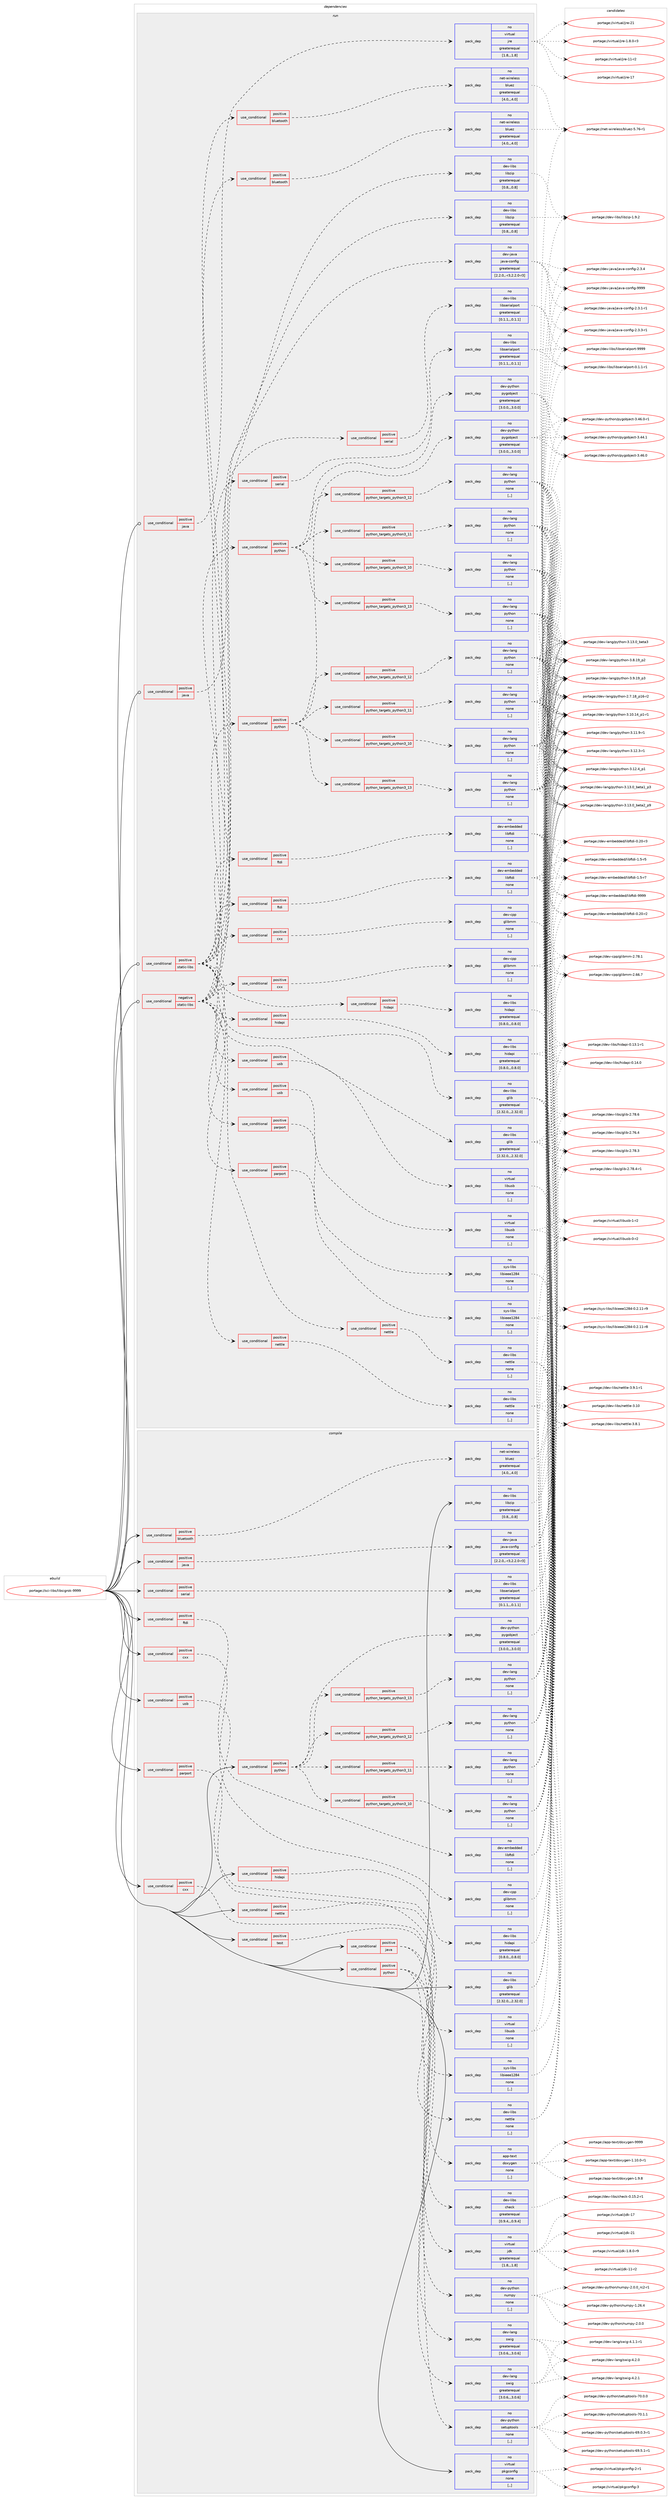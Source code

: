 digraph prolog {

# *************
# Graph options
# *************

newrank=true;
concentrate=true;
compound=true;
graph [rankdir=LR,fontname=Helvetica,fontsize=10,ranksep=1.5];#, ranksep=2.5, nodesep=0.2];
edge  [arrowhead=vee];
node  [fontname=Helvetica,fontsize=10];

# **********
# The ebuild
# **********

subgraph cluster_leftcol {
color=gray;
rank=same;
label=<<i>ebuild</i>>;
id [label="portage://sci-libs/libsigrok-9999", color=red, width=4, href="../sci-libs/libsigrok-9999.svg"];
}

# ****************
# The dependencies
# ****************

subgraph cluster_midcol {
color=gray;
label=<<i>dependencies</i>>;
subgraph cluster_compile {
fillcolor="#eeeeee";
style=filled;
label=<<i>compile</i>>;
subgraph cond104090 {
dependency393830 [label=<<TABLE BORDER="0" CELLBORDER="1" CELLSPACING="0" CELLPADDING="4"><TR><TD ROWSPAN="3" CELLPADDING="10">use_conditional</TD></TR><TR><TD>positive</TD></TR><TR><TD>bluetooth</TD></TR></TABLE>>, shape=none, color=red];
subgraph pack286935 {
dependency393831 [label=<<TABLE BORDER="0" CELLBORDER="1" CELLSPACING="0" CELLPADDING="4" WIDTH="220"><TR><TD ROWSPAN="6" CELLPADDING="30">pack_dep</TD></TR><TR><TD WIDTH="110">no</TD></TR><TR><TD>net-wireless</TD></TR><TR><TD>bluez</TD></TR><TR><TD>greaterequal</TD></TR><TR><TD>[4.0,,,4.0]</TD></TR></TABLE>>, shape=none, color=blue];
}
dependency393830:e -> dependency393831:w [weight=20,style="dashed",arrowhead="vee"];
}
id:e -> dependency393830:w [weight=20,style="solid",arrowhead="vee"];
subgraph cond104091 {
dependency393832 [label=<<TABLE BORDER="0" CELLBORDER="1" CELLSPACING="0" CELLPADDING="4"><TR><TD ROWSPAN="3" CELLPADDING="10">use_conditional</TD></TR><TR><TD>positive</TD></TR><TR><TD>cxx</TD></TR></TABLE>>, shape=none, color=red];
subgraph pack286936 {
dependency393833 [label=<<TABLE BORDER="0" CELLBORDER="1" CELLSPACING="0" CELLPADDING="4" WIDTH="220"><TR><TD ROWSPAN="6" CELLPADDING="30">pack_dep</TD></TR><TR><TD WIDTH="110">no</TD></TR><TR><TD>app-text</TD></TR><TR><TD>doxygen</TD></TR><TR><TD>none</TD></TR><TR><TD>[,,]</TD></TR></TABLE>>, shape=none, color=blue];
}
dependency393832:e -> dependency393833:w [weight=20,style="dashed",arrowhead="vee"];
}
id:e -> dependency393832:w [weight=20,style="solid",arrowhead="vee"];
subgraph cond104092 {
dependency393834 [label=<<TABLE BORDER="0" CELLBORDER="1" CELLSPACING="0" CELLPADDING="4"><TR><TD ROWSPAN="3" CELLPADDING="10">use_conditional</TD></TR><TR><TD>positive</TD></TR><TR><TD>cxx</TD></TR></TABLE>>, shape=none, color=red];
subgraph pack286937 {
dependency393835 [label=<<TABLE BORDER="0" CELLBORDER="1" CELLSPACING="0" CELLPADDING="4" WIDTH="220"><TR><TD ROWSPAN="6" CELLPADDING="30">pack_dep</TD></TR><TR><TD WIDTH="110">no</TD></TR><TR><TD>dev-cpp</TD></TR><TR><TD>glibmm</TD></TR><TR><TD>none</TD></TR><TR><TD>[,,]</TD></TR></TABLE>>, shape=none, color=blue];
}
dependency393834:e -> dependency393835:w [weight=20,style="dashed",arrowhead="vee"];
}
id:e -> dependency393834:w [weight=20,style="solid",arrowhead="vee"];
subgraph cond104093 {
dependency393836 [label=<<TABLE BORDER="0" CELLBORDER="1" CELLSPACING="0" CELLPADDING="4"><TR><TD ROWSPAN="3" CELLPADDING="10">use_conditional</TD></TR><TR><TD>positive</TD></TR><TR><TD>ftdi</TD></TR></TABLE>>, shape=none, color=red];
subgraph pack286938 {
dependency393837 [label=<<TABLE BORDER="0" CELLBORDER="1" CELLSPACING="0" CELLPADDING="4" WIDTH="220"><TR><TD ROWSPAN="6" CELLPADDING="30">pack_dep</TD></TR><TR><TD WIDTH="110">no</TD></TR><TR><TD>dev-embedded</TD></TR><TR><TD>libftdi</TD></TR><TR><TD>none</TD></TR><TR><TD>[,,]</TD></TR></TABLE>>, shape=none, color=blue];
}
dependency393836:e -> dependency393837:w [weight=20,style="dashed",arrowhead="vee"];
}
id:e -> dependency393836:w [weight=20,style="solid",arrowhead="vee"];
subgraph cond104094 {
dependency393838 [label=<<TABLE BORDER="0" CELLBORDER="1" CELLSPACING="0" CELLPADDING="4"><TR><TD ROWSPAN="3" CELLPADDING="10">use_conditional</TD></TR><TR><TD>positive</TD></TR><TR><TD>hidapi</TD></TR></TABLE>>, shape=none, color=red];
subgraph pack286939 {
dependency393839 [label=<<TABLE BORDER="0" CELLBORDER="1" CELLSPACING="0" CELLPADDING="4" WIDTH="220"><TR><TD ROWSPAN="6" CELLPADDING="30">pack_dep</TD></TR><TR><TD WIDTH="110">no</TD></TR><TR><TD>dev-libs</TD></TR><TR><TD>hidapi</TD></TR><TR><TD>greaterequal</TD></TR><TR><TD>[0.8.0,,,0.8.0]</TD></TR></TABLE>>, shape=none, color=blue];
}
dependency393838:e -> dependency393839:w [weight=20,style="dashed",arrowhead="vee"];
}
id:e -> dependency393838:w [weight=20,style="solid",arrowhead="vee"];
subgraph cond104095 {
dependency393840 [label=<<TABLE BORDER="0" CELLBORDER="1" CELLSPACING="0" CELLPADDING="4"><TR><TD ROWSPAN="3" CELLPADDING="10">use_conditional</TD></TR><TR><TD>positive</TD></TR><TR><TD>java</TD></TR></TABLE>>, shape=none, color=red];
subgraph pack286940 {
dependency393841 [label=<<TABLE BORDER="0" CELLBORDER="1" CELLSPACING="0" CELLPADDING="4" WIDTH="220"><TR><TD ROWSPAN="6" CELLPADDING="30">pack_dep</TD></TR><TR><TD WIDTH="110">no</TD></TR><TR><TD>dev-java</TD></TR><TR><TD>java-config</TD></TR><TR><TD>greaterequal</TD></TR><TR><TD>[2.2.0,,-r3,2.2.0-r3]</TD></TR></TABLE>>, shape=none, color=blue];
}
dependency393840:e -> dependency393841:w [weight=20,style="dashed",arrowhead="vee"];
}
id:e -> dependency393840:w [weight=20,style="solid",arrowhead="vee"];
subgraph cond104096 {
dependency393842 [label=<<TABLE BORDER="0" CELLBORDER="1" CELLSPACING="0" CELLPADDING="4"><TR><TD ROWSPAN="3" CELLPADDING="10">use_conditional</TD></TR><TR><TD>positive</TD></TR><TR><TD>java</TD></TR></TABLE>>, shape=none, color=red];
subgraph pack286941 {
dependency393843 [label=<<TABLE BORDER="0" CELLBORDER="1" CELLSPACING="0" CELLPADDING="4" WIDTH="220"><TR><TD ROWSPAN="6" CELLPADDING="30">pack_dep</TD></TR><TR><TD WIDTH="110">no</TD></TR><TR><TD>dev-lang</TD></TR><TR><TD>swig</TD></TR><TR><TD>greaterequal</TD></TR><TR><TD>[3.0.6,,,3.0.6]</TD></TR></TABLE>>, shape=none, color=blue];
}
dependency393842:e -> dependency393843:w [weight=20,style="dashed",arrowhead="vee"];
subgraph pack286942 {
dependency393844 [label=<<TABLE BORDER="0" CELLBORDER="1" CELLSPACING="0" CELLPADDING="4" WIDTH="220"><TR><TD ROWSPAN="6" CELLPADDING="30">pack_dep</TD></TR><TR><TD WIDTH="110">no</TD></TR><TR><TD>virtual</TD></TR><TR><TD>jdk</TD></TR><TR><TD>greaterequal</TD></TR><TR><TD>[1.8,,,1.8]</TD></TR></TABLE>>, shape=none, color=blue];
}
dependency393842:e -> dependency393844:w [weight=20,style="dashed",arrowhead="vee"];
}
id:e -> dependency393842:w [weight=20,style="solid",arrowhead="vee"];
subgraph cond104097 {
dependency393845 [label=<<TABLE BORDER="0" CELLBORDER="1" CELLSPACING="0" CELLPADDING="4"><TR><TD ROWSPAN="3" CELLPADDING="10">use_conditional</TD></TR><TR><TD>positive</TD></TR><TR><TD>nettle</TD></TR></TABLE>>, shape=none, color=red];
subgraph pack286943 {
dependency393846 [label=<<TABLE BORDER="0" CELLBORDER="1" CELLSPACING="0" CELLPADDING="4" WIDTH="220"><TR><TD ROWSPAN="6" CELLPADDING="30">pack_dep</TD></TR><TR><TD WIDTH="110">no</TD></TR><TR><TD>dev-libs</TD></TR><TR><TD>nettle</TD></TR><TR><TD>none</TD></TR><TR><TD>[,,]</TD></TR></TABLE>>, shape=none, color=blue];
}
dependency393845:e -> dependency393846:w [weight=20,style="dashed",arrowhead="vee"];
}
id:e -> dependency393845:w [weight=20,style="solid",arrowhead="vee"];
subgraph cond104098 {
dependency393847 [label=<<TABLE BORDER="0" CELLBORDER="1" CELLSPACING="0" CELLPADDING="4"><TR><TD ROWSPAN="3" CELLPADDING="10">use_conditional</TD></TR><TR><TD>positive</TD></TR><TR><TD>parport</TD></TR></TABLE>>, shape=none, color=red];
subgraph pack286944 {
dependency393848 [label=<<TABLE BORDER="0" CELLBORDER="1" CELLSPACING="0" CELLPADDING="4" WIDTH="220"><TR><TD ROWSPAN="6" CELLPADDING="30">pack_dep</TD></TR><TR><TD WIDTH="110">no</TD></TR><TR><TD>sys-libs</TD></TR><TR><TD>libieee1284</TD></TR><TR><TD>none</TD></TR><TR><TD>[,,]</TD></TR></TABLE>>, shape=none, color=blue];
}
dependency393847:e -> dependency393848:w [weight=20,style="dashed",arrowhead="vee"];
}
id:e -> dependency393847:w [weight=20,style="solid",arrowhead="vee"];
subgraph cond104099 {
dependency393849 [label=<<TABLE BORDER="0" CELLBORDER="1" CELLSPACING="0" CELLPADDING="4"><TR><TD ROWSPAN="3" CELLPADDING="10">use_conditional</TD></TR><TR><TD>positive</TD></TR><TR><TD>python</TD></TR></TABLE>>, shape=none, color=red];
subgraph cond104100 {
dependency393850 [label=<<TABLE BORDER="0" CELLBORDER="1" CELLSPACING="0" CELLPADDING="4"><TR><TD ROWSPAN="3" CELLPADDING="10">use_conditional</TD></TR><TR><TD>positive</TD></TR><TR><TD>python_targets_python3_10</TD></TR></TABLE>>, shape=none, color=red];
subgraph pack286945 {
dependency393851 [label=<<TABLE BORDER="0" CELLBORDER="1" CELLSPACING="0" CELLPADDING="4" WIDTH="220"><TR><TD ROWSPAN="6" CELLPADDING="30">pack_dep</TD></TR><TR><TD WIDTH="110">no</TD></TR><TR><TD>dev-lang</TD></TR><TR><TD>python</TD></TR><TR><TD>none</TD></TR><TR><TD>[,,]</TD></TR></TABLE>>, shape=none, color=blue];
}
dependency393850:e -> dependency393851:w [weight=20,style="dashed",arrowhead="vee"];
}
dependency393849:e -> dependency393850:w [weight=20,style="dashed",arrowhead="vee"];
subgraph cond104101 {
dependency393852 [label=<<TABLE BORDER="0" CELLBORDER="1" CELLSPACING="0" CELLPADDING="4"><TR><TD ROWSPAN="3" CELLPADDING="10">use_conditional</TD></TR><TR><TD>positive</TD></TR><TR><TD>python_targets_python3_11</TD></TR></TABLE>>, shape=none, color=red];
subgraph pack286946 {
dependency393853 [label=<<TABLE BORDER="0" CELLBORDER="1" CELLSPACING="0" CELLPADDING="4" WIDTH="220"><TR><TD ROWSPAN="6" CELLPADDING="30">pack_dep</TD></TR><TR><TD WIDTH="110">no</TD></TR><TR><TD>dev-lang</TD></TR><TR><TD>python</TD></TR><TR><TD>none</TD></TR><TR><TD>[,,]</TD></TR></TABLE>>, shape=none, color=blue];
}
dependency393852:e -> dependency393853:w [weight=20,style="dashed",arrowhead="vee"];
}
dependency393849:e -> dependency393852:w [weight=20,style="dashed",arrowhead="vee"];
subgraph cond104102 {
dependency393854 [label=<<TABLE BORDER="0" CELLBORDER="1" CELLSPACING="0" CELLPADDING="4"><TR><TD ROWSPAN="3" CELLPADDING="10">use_conditional</TD></TR><TR><TD>positive</TD></TR><TR><TD>python_targets_python3_12</TD></TR></TABLE>>, shape=none, color=red];
subgraph pack286947 {
dependency393855 [label=<<TABLE BORDER="0" CELLBORDER="1" CELLSPACING="0" CELLPADDING="4" WIDTH="220"><TR><TD ROWSPAN="6" CELLPADDING="30">pack_dep</TD></TR><TR><TD WIDTH="110">no</TD></TR><TR><TD>dev-lang</TD></TR><TR><TD>python</TD></TR><TR><TD>none</TD></TR><TR><TD>[,,]</TD></TR></TABLE>>, shape=none, color=blue];
}
dependency393854:e -> dependency393855:w [weight=20,style="dashed",arrowhead="vee"];
}
dependency393849:e -> dependency393854:w [weight=20,style="dashed",arrowhead="vee"];
subgraph cond104103 {
dependency393856 [label=<<TABLE BORDER="0" CELLBORDER="1" CELLSPACING="0" CELLPADDING="4"><TR><TD ROWSPAN="3" CELLPADDING="10">use_conditional</TD></TR><TR><TD>positive</TD></TR><TR><TD>python_targets_python3_13</TD></TR></TABLE>>, shape=none, color=red];
subgraph pack286948 {
dependency393857 [label=<<TABLE BORDER="0" CELLBORDER="1" CELLSPACING="0" CELLPADDING="4" WIDTH="220"><TR><TD ROWSPAN="6" CELLPADDING="30">pack_dep</TD></TR><TR><TD WIDTH="110">no</TD></TR><TR><TD>dev-lang</TD></TR><TR><TD>python</TD></TR><TR><TD>none</TD></TR><TR><TD>[,,]</TD></TR></TABLE>>, shape=none, color=blue];
}
dependency393856:e -> dependency393857:w [weight=20,style="dashed",arrowhead="vee"];
}
dependency393849:e -> dependency393856:w [weight=20,style="dashed",arrowhead="vee"];
subgraph pack286949 {
dependency393858 [label=<<TABLE BORDER="0" CELLBORDER="1" CELLSPACING="0" CELLPADDING="4" WIDTH="220"><TR><TD ROWSPAN="6" CELLPADDING="30">pack_dep</TD></TR><TR><TD WIDTH="110">no</TD></TR><TR><TD>dev-python</TD></TR><TR><TD>pygobject</TD></TR><TR><TD>greaterequal</TD></TR><TR><TD>[3.0.0,,,3.0.0]</TD></TR></TABLE>>, shape=none, color=blue];
}
dependency393849:e -> dependency393858:w [weight=20,style="dashed",arrowhead="vee"];
}
id:e -> dependency393849:w [weight=20,style="solid",arrowhead="vee"];
subgraph cond104104 {
dependency393859 [label=<<TABLE BORDER="0" CELLBORDER="1" CELLSPACING="0" CELLPADDING="4"><TR><TD ROWSPAN="3" CELLPADDING="10">use_conditional</TD></TR><TR><TD>positive</TD></TR><TR><TD>python</TD></TR></TABLE>>, shape=none, color=red];
subgraph pack286950 {
dependency393860 [label=<<TABLE BORDER="0" CELLBORDER="1" CELLSPACING="0" CELLPADDING="4" WIDTH="220"><TR><TD ROWSPAN="6" CELLPADDING="30">pack_dep</TD></TR><TR><TD WIDTH="110">no</TD></TR><TR><TD>dev-lang</TD></TR><TR><TD>swig</TD></TR><TR><TD>greaterequal</TD></TR><TR><TD>[3.0.6,,,3.0.6]</TD></TR></TABLE>>, shape=none, color=blue];
}
dependency393859:e -> dependency393860:w [weight=20,style="dashed",arrowhead="vee"];
subgraph pack286951 {
dependency393861 [label=<<TABLE BORDER="0" CELLBORDER="1" CELLSPACING="0" CELLPADDING="4" WIDTH="220"><TR><TD ROWSPAN="6" CELLPADDING="30">pack_dep</TD></TR><TR><TD WIDTH="110">no</TD></TR><TR><TD>dev-python</TD></TR><TR><TD>numpy</TD></TR><TR><TD>none</TD></TR><TR><TD>[,,]</TD></TR></TABLE>>, shape=none, color=blue];
}
dependency393859:e -> dependency393861:w [weight=20,style="dashed",arrowhead="vee"];
subgraph pack286952 {
dependency393862 [label=<<TABLE BORDER="0" CELLBORDER="1" CELLSPACING="0" CELLPADDING="4" WIDTH="220"><TR><TD ROWSPAN="6" CELLPADDING="30">pack_dep</TD></TR><TR><TD WIDTH="110">no</TD></TR><TR><TD>dev-python</TD></TR><TR><TD>setuptools</TD></TR><TR><TD>none</TD></TR><TR><TD>[,,]</TD></TR></TABLE>>, shape=none, color=blue];
}
dependency393859:e -> dependency393862:w [weight=20,style="dashed",arrowhead="vee"];
}
id:e -> dependency393859:w [weight=20,style="solid",arrowhead="vee"];
subgraph cond104105 {
dependency393863 [label=<<TABLE BORDER="0" CELLBORDER="1" CELLSPACING="0" CELLPADDING="4"><TR><TD ROWSPAN="3" CELLPADDING="10">use_conditional</TD></TR><TR><TD>positive</TD></TR><TR><TD>serial</TD></TR></TABLE>>, shape=none, color=red];
subgraph pack286953 {
dependency393864 [label=<<TABLE BORDER="0" CELLBORDER="1" CELLSPACING="0" CELLPADDING="4" WIDTH="220"><TR><TD ROWSPAN="6" CELLPADDING="30">pack_dep</TD></TR><TR><TD WIDTH="110">no</TD></TR><TR><TD>dev-libs</TD></TR><TR><TD>libserialport</TD></TR><TR><TD>greaterequal</TD></TR><TR><TD>[0.1.1,,,0.1.1]</TD></TR></TABLE>>, shape=none, color=blue];
}
dependency393863:e -> dependency393864:w [weight=20,style="dashed",arrowhead="vee"];
}
id:e -> dependency393863:w [weight=20,style="solid",arrowhead="vee"];
subgraph cond104106 {
dependency393865 [label=<<TABLE BORDER="0" CELLBORDER="1" CELLSPACING="0" CELLPADDING="4"><TR><TD ROWSPAN="3" CELLPADDING="10">use_conditional</TD></TR><TR><TD>positive</TD></TR><TR><TD>test</TD></TR></TABLE>>, shape=none, color=red];
subgraph pack286954 {
dependency393866 [label=<<TABLE BORDER="0" CELLBORDER="1" CELLSPACING="0" CELLPADDING="4" WIDTH="220"><TR><TD ROWSPAN="6" CELLPADDING="30">pack_dep</TD></TR><TR><TD WIDTH="110">no</TD></TR><TR><TD>dev-libs</TD></TR><TR><TD>check</TD></TR><TR><TD>greaterequal</TD></TR><TR><TD>[0.9.4,,,0.9.4]</TD></TR></TABLE>>, shape=none, color=blue];
}
dependency393865:e -> dependency393866:w [weight=20,style="dashed",arrowhead="vee"];
}
id:e -> dependency393865:w [weight=20,style="solid",arrowhead="vee"];
subgraph cond104107 {
dependency393867 [label=<<TABLE BORDER="0" CELLBORDER="1" CELLSPACING="0" CELLPADDING="4"><TR><TD ROWSPAN="3" CELLPADDING="10">use_conditional</TD></TR><TR><TD>positive</TD></TR><TR><TD>usb</TD></TR></TABLE>>, shape=none, color=red];
subgraph pack286955 {
dependency393868 [label=<<TABLE BORDER="0" CELLBORDER="1" CELLSPACING="0" CELLPADDING="4" WIDTH="220"><TR><TD ROWSPAN="6" CELLPADDING="30">pack_dep</TD></TR><TR><TD WIDTH="110">no</TD></TR><TR><TD>virtual</TD></TR><TR><TD>libusb</TD></TR><TR><TD>none</TD></TR><TR><TD>[,,]</TD></TR></TABLE>>, shape=none, color=blue];
}
dependency393867:e -> dependency393868:w [weight=20,style="dashed",arrowhead="vee"];
}
id:e -> dependency393867:w [weight=20,style="solid",arrowhead="vee"];
subgraph pack286956 {
dependency393869 [label=<<TABLE BORDER="0" CELLBORDER="1" CELLSPACING="0" CELLPADDING="4" WIDTH="220"><TR><TD ROWSPAN="6" CELLPADDING="30">pack_dep</TD></TR><TR><TD WIDTH="110">no</TD></TR><TR><TD>dev-libs</TD></TR><TR><TD>glib</TD></TR><TR><TD>greaterequal</TD></TR><TR><TD>[2.32.0,,,2.32.0]</TD></TR></TABLE>>, shape=none, color=blue];
}
id:e -> dependency393869:w [weight=20,style="solid",arrowhead="vee"];
subgraph pack286957 {
dependency393870 [label=<<TABLE BORDER="0" CELLBORDER="1" CELLSPACING="0" CELLPADDING="4" WIDTH="220"><TR><TD ROWSPAN="6" CELLPADDING="30">pack_dep</TD></TR><TR><TD WIDTH="110">no</TD></TR><TR><TD>dev-libs</TD></TR><TR><TD>libzip</TD></TR><TR><TD>greaterequal</TD></TR><TR><TD>[0.8,,,0.8]</TD></TR></TABLE>>, shape=none, color=blue];
}
id:e -> dependency393870:w [weight=20,style="solid",arrowhead="vee"];
subgraph pack286958 {
dependency393871 [label=<<TABLE BORDER="0" CELLBORDER="1" CELLSPACING="0" CELLPADDING="4" WIDTH="220"><TR><TD ROWSPAN="6" CELLPADDING="30">pack_dep</TD></TR><TR><TD WIDTH="110">no</TD></TR><TR><TD>virtual</TD></TR><TR><TD>pkgconfig</TD></TR><TR><TD>none</TD></TR><TR><TD>[,,]</TD></TR></TABLE>>, shape=none, color=blue];
}
id:e -> dependency393871:w [weight=20,style="solid",arrowhead="vee"];
}
subgraph cluster_compileandrun {
fillcolor="#eeeeee";
style=filled;
label=<<i>compile and run</i>>;
}
subgraph cluster_run {
fillcolor="#eeeeee";
style=filled;
label=<<i>run</i>>;
subgraph cond104108 {
dependency393872 [label=<<TABLE BORDER="0" CELLBORDER="1" CELLSPACING="0" CELLPADDING="4"><TR><TD ROWSPAN="3" CELLPADDING="10">use_conditional</TD></TR><TR><TD>negative</TD></TR><TR><TD>static-libs</TD></TR></TABLE>>, shape=none, color=red];
subgraph pack286959 {
dependency393873 [label=<<TABLE BORDER="0" CELLBORDER="1" CELLSPACING="0" CELLPADDING="4" WIDTH="220"><TR><TD ROWSPAN="6" CELLPADDING="30">pack_dep</TD></TR><TR><TD WIDTH="110">no</TD></TR><TR><TD>dev-libs</TD></TR><TR><TD>glib</TD></TR><TR><TD>greaterequal</TD></TR><TR><TD>[2.32.0,,,2.32.0]</TD></TR></TABLE>>, shape=none, color=blue];
}
dependency393872:e -> dependency393873:w [weight=20,style="dashed",arrowhead="vee"];
subgraph pack286960 {
dependency393874 [label=<<TABLE BORDER="0" CELLBORDER="1" CELLSPACING="0" CELLPADDING="4" WIDTH="220"><TR><TD ROWSPAN="6" CELLPADDING="30">pack_dep</TD></TR><TR><TD WIDTH="110">no</TD></TR><TR><TD>dev-libs</TD></TR><TR><TD>libzip</TD></TR><TR><TD>greaterequal</TD></TR><TR><TD>[0.8,,,0.8]</TD></TR></TABLE>>, shape=none, color=blue];
}
dependency393872:e -> dependency393874:w [weight=20,style="dashed",arrowhead="vee"];
subgraph cond104109 {
dependency393875 [label=<<TABLE BORDER="0" CELLBORDER="1" CELLSPACING="0" CELLPADDING="4"><TR><TD ROWSPAN="3" CELLPADDING="10">use_conditional</TD></TR><TR><TD>positive</TD></TR><TR><TD>bluetooth</TD></TR></TABLE>>, shape=none, color=red];
subgraph pack286961 {
dependency393876 [label=<<TABLE BORDER="0" CELLBORDER="1" CELLSPACING="0" CELLPADDING="4" WIDTH="220"><TR><TD ROWSPAN="6" CELLPADDING="30">pack_dep</TD></TR><TR><TD WIDTH="110">no</TD></TR><TR><TD>net-wireless</TD></TR><TR><TD>bluez</TD></TR><TR><TD>greaterequal</TD></TR><TR><TD>[4.0,,,4.0]</TD></TR></TABLE>>, shape=none, color=blue];
}
dependency393875:e -> dependency393876:w [weight=20,style="dashed",arrowhead="vee"];
}
dependency393872:e -> dependency393875:w [weight=20,style="dashed",arrowhead="vee"];
subgraph cond104110 {
dependency393877 [label=<<TABLE BORDER="0" CELLBORDER="1" CELLSPACING="0" CELLPADDING="4"><TR><TD ROWSPAN="3" CELLPADDING="10">use_conditional</TD></TR><TR><TD>positive</TD></TR><TR><TD>cxx</TD></TR></TABLE>>, shape=none, color=red];
subgraph pack286962 {
dependency393878 [label=<<TABLE BORDER="0" CELLBORDER="1" CELLSPACING="0" CELLPADDING="4" WIDTH="220"><TR><TD ROWSPAN="6" CELLPADDING="30">pack_dep</TD></TR><TR><TD WIDTH="110">no</TD></TR><TR><TD>dev-cpp</TD></TR><TR><TD>glibmm</TD></TR><TR><TD>none</TD></TR><TR><TD>[,,]</TD></TR></TABLE>>, shape=none, color=blue];
}
dependency393877:e -> dependency393878:w [weight=20,style="dashed",arrowhead="vee"];
}
dependency393872:e -> dependency393877:w [weight=20,style="dashed",arrowhead="vee"];
subgraph cond104111 {
dependency393879 [label=<<TABLE BORDER="0" CELLBORDER="1" CELLSPACING="0" CELLPADDING="4"><TR><TD ROWSPAN="3" CELLPADDING="10">use_conditional</TD></TR><TR><TD>positive</TD></TR><TR><TD>ftdi</TD></TR></TABLE>>, shape=none, color=red];
subgraph pack286963 {
dependency393880 [label=<<TABLE BORDER="0" CELLBORDER="1" CELLSPACING="0" CELLPADDING="4" WIDTH="220"><TR><TD ROWSPAN="6" CELLPADDING="30">pack_dep</TD></TR><TR><TD WIDTH="110">no</TD></TR><TR><TD>dev-embedded</TD></TR><TR><TD>libftdi</TD></TR><TR><TD>none</TD></TR><TR><TD>[,,]</TD></TR></TABLE>>, shape=none, color=blue];
}
dependency393879:e -> dependency393880:w [weight=20,style="dashed",arrowhead="vee"];
}
dependency393872:e -> dependency393879:w [weight=20,style="dashed",arrowhead="vee"];
subgraph cond104112 {
dependency393881 [label=<<TABLE BORDER="0" CELLBORDER="1" CELLSPACING="0" CELLPADDING="4"><TR><TD ROWSPAN="3" CELLPADDING="10">use_conditional</TD></TR><TR><TD>positive</TD></TR><TR><TD>hidapi</TD></TR></TABLE>>, shape=none, color=red];
subgraph pack286964 {
dependency393882 [label=<<TABLE BORDER="0" CELLBORDER="1" CELLSPACING="0" CELLPADDING="4" WIDTH="220"><TR><TD ROWSPAN="6" CELLPADDING="30">pack_dep</TD></TR><TR><TD WIDTH="110">no</TD></TR><TR><TD>dev-libs</TD></TR><TR><TD>hidapi</TD></TR><TR><TD>greaterequal</TD></TR><TR><TD>[0.8.0,,,0.8.0]</TD></TR></TABLE>>, shape=none, color=blue];
}
dependency393881:e -> dependency393882:w [weight=20,style="dashed",arrowhead="vee"];
}
dependency393872:e -> dependency393881:w [weight=20,style="dashed",arrowhead="vee"];
subgraph cond104113 {
dependency393883 [label=<<TABLE BORDER="0" CELLBORDER="1" CELLSPACING="0" CELLPADDING="4"><TR><TD ROWSPAN="3" CELLPADDING="10">use_conditional</TD></TR><TR><TD>positive</TD></TR><TR><TD>nettle</TD></TR></TABLE>>, shape=none, color=red];
subgraph pack286965 {
dependency393884 [label=<<TABLE BORDER="0" CELLBORDER="1" CELLSPACING="0" CELLPADDING="4" WIDTH="220"><TR><TD ROWSPAN="6" CELLPADDING="30">pack_dep</TD></TR><TR><TD WIDTH="110">no</TD></TR><TR><TD>dev-libs</TD></TR><TR><TD>nettle</TD></TR><TR><TD>none</TD></TR><TR><TD>[,,]</TD></TR></TABLE>>, shape=none, color=blue];
}
dependency393883:e -> dependency393884:w [weight=20,style="dashed",arrowhead="vee"];
}
dependency393872:e -> dependency393883:w [weight=20,style="dashed",arrowhead="vee"];
subgraph cond104114 {
dependency393885 [label=<<TABLE BORDER="0" CELLBORDER="1" CELLSPACING="0" CELLPADDING="4"><TR><TD ROWSPAN="3" CELLPADDING="10">use_conditional</TD></TR><TR><TD>positive</TD></TR><TR><TD>parport</TD></TR></TABLE>>, shape=none, color=red];
subgraph pack286966 {
dependency393886 [label=<<TABLE BORDER="0" CELLBORDER="1" CELLSPACING="0" CELLPADDING="4" WIDTH="220"><TR><TD ROWSPAN="6" CELLPADDING="30">pack_dep</TD></TR><TR><TD WIDTH="110">no</TD></TR><TR><TD>sys-libs</TD></TR><TR><TD>libieee1284</TD></TR><TR><TD>none</TD></TR><TR><TD>[,,]</TD></TR></TABLE>>, shape=none, color=blue];
}
dependency393885:e -> dependency393886:w [weight=20,style="dashed",arrowhead="vee"];
}
dependency393872:e -> dependency393885:w [weight=20,style="dashed",arrowhead="vee"];
subgraph cond104115 {
dependency393887 [label=<<TABLE BORDER="0" CELLBORDER="1" CELLSPACING="0" CELLPADDING="4"><TR><TD ROWSPAN="3" CELLPADDING="10">use_conditional</TD></TR><TR><TD>positive</TD></TR><TR><TD>python</TD></TR></TABLE>>, shape=none, color=red];
subgraph cond104116 {
dependency393888 [label=<<TABLE BORDER="0" CELLBORDER="1" CELLSPACING="0" CELLPADDING="4"><TR><TD ROWSPAN="3" CELLPADDING="10">use_conditional</TD></TR><TR><TD>positive</TD></TR><TR><TD>python_targets_python3_10</TD></TR></TABLE>>, shape=none, color=red];
subgraph pack286967 {
dependency393889 [label=<<TABLE BORDER="0" CELLBORDER="1" CELLSPACING="0" CELLPADDING="4" WIDTH="220"><TR><TD ROWSPAN="6" CELLPADDING="30">pack_dep</TD></TR><TR><TD WIDTH="110">no</TD></TR><TR><TD>dev-lang</TD></TR><TR><TD>python</TD></TR><TR><TD>none</TD></TR><TR><TD>[,,]</TD></TR></TABLE>>, shape=none, color=blue];
}
dependency393888:e -> dependency393889:w [weight=20,style="dashed",arrowhead="vee"];
}
dependency393887:e -> dependency393888:w [weight=20,style="dashed",arrowhead="vee"];
subgraph cond104117 {
dependency393890 [label=<<TABLE BORDER="0" CELLBORDER="1" CELLSPACING="0" CELLPADDING="4"><TR><TD ROWSPAN="3" CELLPADDING="10">use_conditional</TD></TR><TR><TD>positive</TD></TR><TR><TD>python_targets_python3_11</TD></TR></TABLE>>, shape=none, color=red];
subgraph pack286968 {
dependency393891 [label=<<TABLE BORDER="0" CELLBORDER="1" CELLSPACING="0" CELLPADDING="4" WIDTH="220"><TR><TD ROWSPAN="6" CELLPADDING="30">pack_dep</TD></TR><TR><TD WIDTH="110">no</TD></TR><TR><TD>dev-lang</TD></TR><TR><TD>python</TD></TR><TR><TD>none</TD></TR><TR><TD>[,,]</TD></TR></TABLE>>, shape=none, color=blue];
}
dependency393890:e -> dependency393891:w [weight=20,style="dashed",arrowhead="vee"];
}
dependency393887:e -> dependency393890:w [weight=20,style="dashed",arrowhead="vee"];
subgraph cond104118 {
dependency393892 [label=<<TABLE BORDER="0" CELLBORDER="1" CELLSPACING="0" CELLPADDING="4"><TR><TD ROWSPAN="3" CELLPADDING="10">use_conditional</TD></TR><TR><TD>positive</TD></TR><TR><TD>python_targets_python3_12</TD></TR></TABLE>>, shape=none, color=red];
subgraph pack286969 {
dependency393893 [label=<<TABLE BORDER="0" CELLBORDER="1" CELLSPACING="0" CELLPADDING="4" WIDTH="220"><TR><TD ROWSPAN="6" CELLPADDING="30">pack_dep</TD></TR><TR><TD WIDTH="110">no</TD></TR><TR><TD>dev-lang</TD></TR><TR><TD>python</TD></TR><TR><TD>none</TD></TR><TR><TD>[,,]</TD></TR></TABLE>>, shape=none, color=blue];
}
dependency393892:e -> dependency393893:w [weight=20,style="dashed",arrowhead="vee"];
}
dependency393887:e -> dependency393892:w [weight=20,style="dashed",arrowhead="vee"];
subgraph cond104119 {
dependency393894 [label=<<TABLE BORDER="0" CELLBORDER="1" CELLSPACING="0" CELLPADDING="4"><TR><TD ROWSPAN="3" CELLPADDING="10">use_conditional</TD></TR><TR><TD>positive</TD></TR><TR><TD>python_targets_python3_13</TD></TR></TABLE>>, shape=none, color=red];
subgraph pack286970 {
dependency393895 [label=<<TABLE BORDER="0" CELLBORDER="1" CELLSPACING="0" CELLPADDING="4" WIDTH="220"><TR><TD ROWSPAN="6" CELLPADDING="30">pack_dep</TD></TR><TR><TD WIDTH="110">no</TD></TR><TR><TD>dev-lang</TD></TR><TR><TD>python</TD></TR><TR><TD>none</TD></TR><TR><TD>[,,]</TD></TR></TABLE>>, shape=none, color=blue];
}
dependency393894:e -> dependency393895:w [weight=20,style="dashed",arrowhead="vee"];
}
dependency393887:e -> dependency393894:w [weight=20,style="dashed",arrowhead="vee"];
subgraph pack286971 {
dependency393896 [label=<<TABLE BORDER="0" CELLBORDER="1" CELLSPACING="0" CELLPADDING="4" WIDTH="220"><TR><TD ROWSPAN="6" CELLPADDING="30">pack_dep</TD></TR><TR><TD WIDTH="110">no</TD></TR><TR><TD>dev-python</TD></TR><TR><TD>pygobject</TD></TR><TR><TD>greaterequal</TD></TR><TR><TD>[3.0.0,,,3.0.0]</TD></TR></TABLE>>, shape=none, color=blue];
}
dependency393887:e -> dependency393896:w [weight=20,style="dashed",arrowhead="vee"];
}
dependency393872:e -> dependency393887:w [weight=20,style="dashed",arrowhead="vee"];
subgraph cond104120 {
dependency393897 [label=<<TABLE BORDER="0" CELLBORDER="1" CELLSPACING="0" CELLPADDING="4"><TR><TD ROWSPAN="3" CELLPADDING="10">use_conditional</TD></TR><TR><TD>positive</TD></TR><TR><TD>serial</TD></TR></TABLE>>, shape=none, color=red];
subgraph pack286972 {
dependency393898 [label=<<TABLE BORDER="0" CELLBORDER="1" CELLSPACING="0" CELLPADDING="4" WIDTH="220"><TR><TD ROWSPAN="6" CELLPADDING="30">pack_dep</TD></TR><TR><TD WIDTH="110">no</TD></TR><TR><TD>dev-libs</TD></TR><TR><TD>libserialport</TD></TR><TR><TD>greaterequal</TD></TR><TR><TD>[0.1.1,,,0.1.1]</TD></TR></TABLE>>, shape=none, color=blue];
}
dependency393897:e -> dependency393898:w [weight=20,style="dashed",arrowhead="vee"];
}
dependency393872:e -> dependency393897:w [weight=20,style="dashed",arrowhead="vee"];
subgraph cond104121 {
dependency393899 [label=<<TABLE BORDER="0" CELLBORDER="1" CELLSPACING="0" CELLPADDING="4"><TR><TD ROWSPAN="3" CELLPADDING="10">use_conditional</TD></TR><TR><TD>positive</TD></TR><TR><TD>usb</TD></TR></TABLE>>, shape=none, color=red];
subgraph pack286973 {
dependency393900 [label=<<TABLE BORDER="0" CELLBORDER="1" CELLSPACING="0" CELLPADDING="4" WIDTH="220"><TR><TD ROWSPAN="6" CELLPADDING="30">pack_dep</TD></TR><TR><TD WIDTH="110">no</TD></TR><TR><TD>virtual</TD></TR><TR><TD>libusb</TD></TR><TR><TD>none</TD></TR><TR><TD>[,,]</TD></TR></TABLE>>, shape=none, color=blue];
}
dependency393899:e -> dependency393900:w [weight=20,style="dashed",arrowhead="vee"];
}
dependency393872:e -> dependency393899:w [weight=20,style="dashed",arrowhead="vee"];
}
id:e -> dependency393872:w [weight=20,style="solid",arrowhead="odot"];
subgraph cond104122 {
dependency393901 [label=<<TABLE BORDER="0" CELLBORDER="1" CELLSPACING="0" CELLPADDING="4"><TR><TD ROWSPAN="3" CELLPADDING="10">use_conditional</TD></TR><TR><TD>positive</TD></TR><TR><TD>java</TD></TR></TABLE>>, shape=none, color=red];
subgraph pack286974 {
dependency393902 [label=<<TABLE BORDER="0" CELLBORDER="1" CELLSPACING="0" CELLPADDING="4" WIDTH="220"><TR><TD ROWSPAN="6" CELLPADDING="30">pack_dep</TD></TR><TR><TD WIDTH="110">no</TD></TR><TR><TD>dev-java</TD></TR><TR><TD>java-config</TD></TR><TR><TD>greaterequal</TD></TR><TR><TD>[2.2.0,,-r3,2.2.0-r3]</TD></TR></TABLE>>, shape=none, color=blue];
}
dependency393901:e -> dependency393902:w [weight=20,style="dashed",arrowhead="vee"];
}
id:e -> dependency393901:w [weight=20,style="solid",arrowhead="odot"];
subgraph cond104123 {
dependency393903 [label=<<TABLE BORDER="0" CELLBORDER="1" CELLSPACING="0" CELLPADDING="4"><TR><TD ROWSPAN="3" CELLPADDING="10">use_conditional</TD></TR><TR><TD>positive</TD></TR><TR><TD>java</TD></TR></TABLE>>, shape=none, color=red];
subgraph pack286975 {
dependency393904 [label=<<TABLE BORDER="0" CELLBORDER="1" CELLSPACING="0" CELLPADDING="4" WIDTH="220"><TR><TD ROWSPAN="6" CELLPADDING="30">pack_dep</TD></TR><TR><TD WIDTH="110">no</TD></TR><TR><TD>virtual</TD></TR><TR><TD>jre</TD></TR><TR><TD>greaterequal</TD></TR><TR><TD>[1.8,,,1.8]</TD></TR></TABLE>>, shape=none, color=blue];
}
dependency393903:e -> dependency393904:w [weight=20,style="dashed",arrowhead="vee"];
}
id:e -> dependency393903:w [weight=20,style="solid",arrowhead="odot"];
subgraph cond104124 {
dependency393905 [label=<<TABLE BORDER="0" CELLBORDER="1" CELLSPACING="0" CELLPADDING="4"><TR><TD ROWSPAN="3" CELLPADDING="10">use_conditional</TD></TR><TR><TD>positive</TD></TR><TR><TD>static-libs</TD></TR></TABLE>>, shape=none, color=red];
subgraph pack286976 {
dependency393906 [label=<<TABLE BORDER="0" CELLBORDER="1" CELLSPACING="0" CELLPADDING="4" WIDTH="220"><TR><TD ROWSPAN="6" CELLPADDING="30">pack_dep</TD></TR><TR><TD WIDTH="110">no</TD></TR><TR><TD>dev-libs</TD></TR><TR><TD>glib</TD></TR><TR><TD>greaterequal</TD></TR><TR><TD>[2.32.0,,,2.32.0]</TD></TR></TABLE>>, shape=none, color=blue];
}
dependency393905:e -> dependency393906:w [weight=20,style="dashed",arrowhead="vee"];
subgraph pack286977 {
dependency393907 [label=<<TABLE BORDER="0" CELLBORDER="1" CELLSPACING="0" CELLPADDING="4" WIDTH="220"><TR><TD ROWSPAN="6" CELLPADDING="30">pack_dep</TD></TR><TR><TD WIDTH="110">no</TD></TR><TR><TD>dev-libs</TD></TR><TR><TD>libzip</TD></TR><TR><TD>greaterequal</TD></TR><TR><TD>[0.8,,,0.8]</TD></TR></TABLE>>, shape=none, color=blue];
}
dependency393905:e -> dependency393907:w [weight=20,style="dashed",arrowhead="vee"];
subgraph cond104125 {
dependency393908 [label=<<TABLE BORDER="0" CELLBORDER="1" CELLSPACING="0" CELLPADDING="4"><TR><TD ROWSPAN="3" CELLPADDING="10">use_conditional</TD></TR><TR><TD>positive</TD></TR><TR><TD>bluetooth</TD></TR></TABLE>>, shape=none, color=red];
subgraph pack286978 {
dependency393909 [label=<<TABLE BORDER="0" CELLBORDER="1" CELLSPACING="0" CELLPADDING="4" WIDTH="220"><TR><TD ROWSPAN="6" CELLPADDING="30">pack_dep</TD></TR><TR><TD WIDTH="110">no</TD></TR><TR><TD>net-wireless</TD></TR><TR><TD>bluez</TD></TR><TR><TD>greaterequal</TD></TR><TR><TD>[4.0,,,4.0]</TD></TR></TABLE>>, shape=none, color=blue];
}
dependency393908:e -> dependency393909:w [weight=20,style="dashed",arrowhead="vee"];
}
dependency393905:e -> dependency393908:w [weight=20,style="dashed",arrowhead="vee"];
subgraph cond104126 {
dependency393910 [label=<<TABLE BORDER="0" CELLBORDER="1" CELLSPACING="0" CELLPADDING="4"><TR><TD ROWSPAN="3" CELLPADDING="10">use_conditional</TD></TR><TR><TD>positive</TD></TR><TR><TD>cxx</TD></TR></TABLE>>, shape=none, color=red];
subgraph pack286979 {
dependency393911 [label=<<TABLE BORDER="0" CELLBORDER="1" CELLSPACING="0" CELLPADDING="4" WIDTH="220"><TR><TD ROWSPAN="6" CELLPADDING="30">pack_dep</TD></TR><TR><TD WIDTH="110">no</TD></TR><TR><TD>dev-cpp</TD></TR><TR><TD>glibmm</TD></TR><TR><TD>none</TD></TR><TR><TD>[,,]</TD></TR></TABLE>>, shape=none, color=blue];
}
dependency393910:e -> dependency393911:w [weight=20,style="dashed",arrowhead="vee"];
}
dependency393905:e -> dependency393910:w [weight=20,style="dashed",arrowhead="vee"];
subgraph cond104127 {
dependency393912 [label=<<TABLE BORDER="0" CELLBORDER="1" CELLSPACING="0" CELLPADDING="4"><TR><TD ROWSPAN="3" CELLPADDING="10">use_conditional</TD></TR><TR><TD>positive</TD></TR><TR><TD>ftdi</TD></TR></TABLE>>, shape=none, color=red];
subgraph pack286980 {
dependency393913 [label=<<TABLE BORDER="0" CELLBORDER="1" CELLSPACING="0" CELLPADDING="4" WIDTH="220"><TR><TD ROWSPAN="6" CELLPADDING="30">pack_dep</TD></TR><TR><TD WIDTH="110">no</TD></TR><TR><TD>dev-embedded</TD></TR><TR><TD>libftdi</TD></TR><TR><TD>none</TD></TR><TR><TD>[,,]</TD></TR></TABLE>>, shape=none, color=blue];
}
dependency393912:e -> dependency393913:w [weight=20,style="dashed",arrowhead="vee"];
}
dependency393905:e -> dependency393912:w [weight=20,style="dashed",arrowhead="vee"];
subgraph cond104128 {
dependency393914 [label=<<TABLE BORDER="0" CELLBORDER="1" CELLSPACING="0" CELLPADDING="4"><TR><TD ROWSPAN="3" CELLPADDING="10">use_conditional</TD></TR><TR><TD>positive</TD></TR><TR><TD>hidapi</TD></TR></TABLE>>, shape=none, color=red];
subgraph pack286981 {
dependency393915 [label=<<TABLE BORDER="0" CELLBORDER="1" CELLSPACING="0" CELLPADDING="4" WIDTH="220"><TR><TD ROWSPAN="6" CELLPADDING="30">pack_dep</TD></TR><TR><TD WIDTH="110">no</TD></TR><TR><TD>dev-libs</TD></TR><TR><TD>hidapi</TD></TR><TR><TD>greaterequal</TD></TR><TR><TD>[0.8.0,,,0.8.0]</TD></TR></TABLE>>, shape=none, color=blue];
}
dependency393914:e -> dependency393915:w [weight=20,style="dashed",arrowhead="vee"];
}
dependency393905:e -> dependency393914:w [weight=20,style="dashed",arrowhead="vee"];
subgraph cond104129 {
dependency393916 [label=<<TABLE BORDER="0" CELLBORDER="1" CELLSPACING="0" CELLPADDING="4"><TR><TD ROWSPAN="3" CELLPADDING="10">use_conditional</TD></TR><TR><TD>positive</TD></TR><TR><TD>nettle</TD></TR></TABLE>>, shape=none, color=red];
subgraph pack286982 {
dependency393917 [label=<<TABLE BORDER="0" CELLBORDER="1" CELLSPACING="0" CELLPADDING="4" WIDTH="220"><TR><TD ROWSPAN="6" CELLPADDING="30">pack_dep</TD></TR><TR><TD WIDTH="110">no</TD></TR><TR><TD>dev-libs</TD></TR><TR><TD>nettle</TD></TR><TR><TD>none</TD></TR><TR><TD>[,,]</TD></TR></TABLE>>, shape=none, color=blue];
}
dependency393916:e -> dependency393917:w [weight=20,style="dashed",arrowhead="vee"];
}
dependency393905:e -> dependency393916:w [weight=20,style="dashed",arrowhead="vee"];
subgraph cond104130 {
dependency393918 [label=<<TABLE BORDER="0" CELLBORDER="1" CELLSPACING="0" CELLPADDING="4"><TR><TD ROWSPAN="3" CELLPADDING="10">use_conditional</TD></TR><TR><TD>positive</TD></TR><TR><TD>parport</TD></TR></TABLE>>, shape=none, color=red];
subgraph pack286983 {
dependency393919 [label=<<TABLE BORDER="0" CELLBORDER="1" CELLSPACING="0" CELLPADDING="4" WIDTH="220"><TR><TD ROWSPAN="6" CELLPADDING="30">pack_dep</TD></TR><TR><TD WIDTH="110">no</TD></TR><TR><TD>sys-libs</TD></TR><TR><TD>libieee1284</TD></TR><TR><TD>none</TD></TR><TR><TD>[,,]</TD></TR></TABLE>>, shape=none, color=blue];
}
dependency393918:e -> dependency393919:w [weight=20,style="dashed",arrowhead="vee"];
}
dependency393905:e -> dependency393918:w [weight=20,style="dashed",arrowhead="vee"];
subgraph cond104131 {
dependency393920 [label=<<TABLE BORDER="0" CELLBORDER="1" CELLSPACING="0" CELLPADDING="4"><TR><TD ROWSPAN="3" CELLPADDING="10">use_conditional</TD></TR><TR><TD>positive</TD></TR><TR><TD>python</TD></TR></TABLE>>, shape=none, color=red];
subgraph cond104132 {
dependency393921 [label=<<TABLE BORDER="0" CELLBORDER="1" CELLSPACING="0" CELLPADDING="4"><TR><TD ROWSPAN="3" CELLPADDING="10">use_conditional</TD></TR><TR><TD>positive</TD></TR><TR><TD>python_targets_python3_10</TD></TR></TABLE>>, shape=none, color=red];
subgraph pack286984 {
dependency393922 [label=<<TABLE BORDER="0" CELLBORDER="1" CELLSPACING="0" CELLPADDING="4" WIDTH="220"><TR><TD ROWSPAN="6" CELLPADDING="30">pack_dep</TD></TR><TR><TD WIDTH="110">no</TD></TR><TR><TD>dev-lang</TD></TR><TR><TD>python</TD></TR><TR><TD>none</TD></TR><TR><TD>[,,]</TD></TR></TABLE>>, shape=none, color=blue];
}
dependency393921:e -> dependency393922:w [weight=20,style="dashed",arrowhead="vee"];
}
dependency393920:e -> dependency393921:w [weight=20,style="dashed",arrowhead="vee"];
subgraph cond104133 {
dependency393923 [label=<<TABLE BORDER="0" CELLBORDER="1" CELLSPACING="0" CELLPADDING="4"><TR><TD ROWSPAN="3" CELLPADDING="10">use_conditional</TD></TR><TR><TD>positive</TD></TR><TR><TD>python_targets_python3_11</TD></TR></TABLE>>, shape=none, color=red];
subgraph pack286985 {
dependency393924 [label=<<TABLE BORDER="0" CELLBORDER="1" CELLSPACING="0" CELLPADDING="4" WIDTH="220"><TR><TD ROWSPAN="6" CELLPADDING="30">pack_dep</TD></TR><TR><TD WIDTH="110">no</TD></TR><TR><TD>dev-lang</TD></TR><TR><TD>python</TD></TR><TR><TD>none</TD></TR><TR><TD>[,,]</TD></TR></TABLE>>, shape=none, color=blue];
}
dependency393923:e -> dependency393924:w [weight=20,style="dashed",arrowhead="vee"];
}
dependency393920:e -> dependency393923:w [weight=20,style="dashed",arrowhead="vee"];
subgraph cond104134 {
dependency393925 [label=<<TABLE BORDER="0" CELLBORDER="1" CELLSPACING="0" CELLPADDING="4"><TR><TD ROWSPAN="3" CELLPADDING="10">use_conditional</TD></TR><TR><TD>positive</TD></TR><TR><TD>python_targets_python3_12</TD></TR></TABLE>>, shape=none, color=red];
subgraph pack286986 {
dependency393926 [label=<<TABLE BORDER="0" CELLBORDER="1" CELLSPACING="0" CELLPADDING="4" WIDTH="220"><TR><TD ROWSPAN="6" CELLPADDING="30">pack_dep</TD></TR><TR><TD WIDTH="110">no</TD></TR><TR><TD>dev-lang</TD></TR><TR><TD>python</TD></TR><TR><TD>none</TD></TR><TR><TD>[,,]</TD></TR></TABLE>>, shape=none, color=blue];
}
dependency393925:e -> dependency393926:w [weight=20,style="dashed",arrowhead="vee"];
}
dependency393920:e -> dependency393925:w [weight=20,style="dashed",arrowhead="vee"];
subgraph cond104135 {
dependency393927 [label=<<TABLE BORDER="0" CELLBORDER="1" CELLSPACING="0" CELLPADDING="4"><TR><TD ROWSPAN="3" CELLPADDING="10">use_conditional</TD></TR><TR><TD>positive</TD></TR><TR><TD>python_targets_python3_13</TD></TR></TABLE>>, shape=none, color=red];
subgraph pack286987 {
dependency393928 [label=<<TABLE BORDER="0" CELLBORDER="1" CELLSPACING="0" CELLPADDING="4" WIDTH="220"><TR><TD ROWSPAN="6" CELLPADDING="30">pack_dep</TD></TR><TR><TD WIDTH="110">no</TD></TR><TR><TD>dev-lang</TD></TR><TR><TD>python</TD></TR><TR><TD>none</TD></TR><TR><TD>[,,]</TD></TR></TABLE>>, shape=none, color=blue];
}
dependency393927:e -> dependency393928:w [weight=20,style="dashed",arrowhead="vee"];
}
dependency393920:e -> dependency393927:w [weight=20,style="dashed",arrowhead="vee"];
subgraph pack286988 {
dependency393929 [label=<<TABLE BORDER="0" CELLBORDER="1" CELLSPACING="0" CELLPADDING="4" WIDTH="220"><TR><TD ROWSPAN="6" CELLPADDING="30">pack_dep</TD></TR><TR><TD WIDTH="110">no</TD></TR><TR><TD>dev-python</TD></TR><TR><TD>pygobject</TD></TR><TR><TD>greaterequal</TD></TR><TR><TD>[3.0.0,,,3.0.0]</TD></TR></TABLE>>, shape=none, color=blue];
}
dependency393920:e -> dependency393929:w [weight=20,style="dashed",arrowhead="vee"];
}
dependency393905:e -> dependency393920:w [weight=20,style="dashed",arrowhead="vee"];
subgraph cond104136 {
dependency393930 [label=<<TABLE BORDER="0" CELLBORDER="1" CELLSPACING="0" CELLPADDING="4"><TR><TD ROWSPAN="3" CELLPADDING="10">use_conditional</TD></TR><TR><TD>positive</TD></TR><TR><TD>serial</TD></TR></TABLE>>, shape=none, color=red];
subgraph pack286989 {
dependency393931 [label=<<TABLE BORDER="0" CELLBORDER="1" CELLSPACING="0" CELLPADDING="4" WIDTH="220"><TR><TD ROWSPAN="6" CELLPADDING="30">pack_dep</TD></TR><TR><TD WIDTH="110">no</TD></TR><TR><TD>dev-libs</TD></TR><TR><TD>libserialport</TD></TR><TR><TD>greaterequal</TD></TR><TR><TD>[0.1.1,,,0.1.1]</TD></TR></TABLE>>, shape=none, color=blue];
}
dependency393930:e -> dependency393931:w [weight=20,style="dashed",arrowhead="vee"];
}
dependency393905:e -> dependency393930:w [weight=20,style="dashed",arrowhead="vee"];
subgraph cond104137 {
dependency393932 [label=<<TABLE BORDER="0" CELLBORDER="1" CELLSPACING="0" CELLPADDING="4"><TR><TD ROWSPAN="3" CELLPADDING="10">use_conditional</TD></TR><TR><TD>positive</TD></TR><TR><TD>usb</TD></TR></TABLE>>, shape=none, color=red];
subgraph pack286990 {
dependency393933 [label=<<TABLE BORDER="0" CELLBORDER="1" CELLSPACING="0" CELLPADDING="4" WIDTH="220"><TR><TD ROWSPAN="6" CELLPADDING="30">pack_dep</TD></TR><TR><TD WIDTH="110">no</TD></TR><TR><TD>virtual</TD></TR><TR><TD>libusb</TD></TR><TR><TD>none</TD></TR><TR><TD>[,,]</TD></TR></TABLE>>, shape=none, color=blue];
}
dependency393932:e -> dependency393933:w [weight=20,style="dashed",arrowhead="vee"];
}
dependency393905:e -> dependency393932:w [weight=20,style="dashed",arrowhead="vee"];
}
id:e -> dependency393905:w [weight=20,style="solid",arrowhead="odot"];
}
}

# **************
# The candidates
# **************

subgraph cluster_choices {
rank=same;
color=gray;
label=<<i>candidates</i>>;

subgraph choice286935 {
color=black;
nodesep=1;
choice11010111645119105114101108101115115479810811710112245534655544511449 [label="portage://net-wireless/bluez-5.76-r1", color=red, width=4,href="../net-wireless/bluez-5.76-r1.svg"];
dependency393831:e -> choice11010111645119105114101108101115115479810811710112245534655544511449:w [style=dotted,weight="100"];
}
subgraph choice286936 {
color=black;
nodesep=1;
choice971121124511610112011647100111120121103101110454946494846484511449 [label="portage://app-text/doxygen-1.10.0-r1", color=red, width=4,href="../app-text/doxygen-1.10.0-r1.svg"];
choice971121124511610112011647100111120121103101110454946574656 [label="portage://app-text/doxygen-1.9.8", color=red, width=4,href="../app-text/doxygen-1.9.8.svg"];
choice9711211245116101120116471001111201211031011104557575757 [label="portage://app-text/doxygen-9999", color=red, width=4,href="../app-text/doxygen-9999.svg"];
dependency393833:e -> choice971121124511610112011647100111120121103101110454946494846484511449:w [style=dotted,weight="100"];
dependency393833:e -> choice971121124511610112011647100111120121103101110454946574656:w [style=dotted,weight="100"];
dependency393833:e -> choice9711211245116101120116471001111201211031011104557575757:w [style=dotted,weight="100"];
}
subgraph choice286937 {
color=black;
nodesep=1;
choice1001011184599112112471031081059810910945504654544655 [label="portage://dev-cpp/glibmm-2.66.7", color=red, width=4,href="../dev-cpp/glibmm-2.66.7.svg"];
choice1001011184599112112471031081059810910945504655564649 [label="portage://dev-cpp/glibmm-2.78.1", color=red, width=4,href="../dev-cpp/glibmm-2.78.1.svg"];
dependency393835:e -> choice1001011184599112112471031081059810910945504654544655:w [style=dotted,weight="100"];
dependency393835:e -> choice1001011184599112112471031081059810910945504655564649:w [style=dotted,weight="100"];
}
subgraph choice286938 {
color=black;
nodesep=1;
choice1001011184510110998101100100101100471081059810211610010545484650484511450 [label="portage://dev-embedded/libftdi-0.20-r2", color=red, width=4,href="../dev-embedded/libftdi-0.20-r2.svg"];
choice1001011184510110998101100100101100471081059810211610010545484650484511451 [label="portage://dev-embedded/libftdi-0.20-r3", color=red, width=4,href="../dev-embedded/libftdi-0.20-r3.svg"];
choice10010111845101109981011001001011004710810598102116100105454946534511453 [label="portage://dev-embedded/libftdi-1.5-r5", color=red, width=4,href="../dev-embedded/libftdi-1.5-r5.svg"];
choice10010111845101109981011001001011004710810598102116100105454946534511455 [label="portage://dev-embedded/libftdi-1.5-r7", color=red, width=4,href="../dev-embedded/libftdi-1.5-r7.svg"];
choice100101118451011099810110010010110047108105981021161001054557575757 [label="portage://dev-embedded/libftdi-9999", color=red, width=4,href="../dev-embedded/libftdi-9999.svg"];
dependency393837:e -> choice1001011184510110998101100100101100471081059810211610010545484650484511450:w [style=dotted,weight="100"];
dependency393837:e -> choice1001011184510110998101100100101100471081059810211610010545484650484511451:w [style=dotted,weight="100"];
dependency393837:e -> choice10010111845101109981011001001011004710810598102116100105454946534511453:w [style=dotted,weight="100"];
dependency393837:e -> choice10010111845101109981011001001011004710810598102116100105454946534511455:w [style=dotted,weight="100"];
dependency393837:e -> choice100101118451011099810110010010110047108105981021161001054557575757:w [style=dotted,weight="100"];
}
subgraph choice286939 {
color=black;
nodesep=1;
choice10010111845108105981154710410510097112105454846495146494511449 [label="portage://dev-libs/hidapi-0.13.1-r1", color=red, width=4,href="../dev-libs/hidapi-0.13.1-r1.svg"];
choice1001011184510810598115471041051009711210545484649524648 [label="portage://dev-libs/hidapi-0.14.0", color=red, width=4,href="../dev-libs/hidapi-0.14.0.svg"];
dependency393839:e -> choice10010111845108105981154710410510097112105454846495146494511449:w [style=dotted,weight="100"];
dependency393839:e -> choice1001011184510810598115471041051009711210545484649524648:w [style=dotted,weight="100"];
}
subgraph choice286940 {
color=black;
nodesep=1;
choice10010111845106971189747106971189745991111101021051034550465146494511449 [label="portage://dev-java/java-config-2.3.1-r1", color=red, width=4,href="../dev-java/java-config-2.3.1-r1.svg"];
choice10010111845106971189747106971189745991111101021051034550465146514511449 [label="portage://dev-java/java-config-2.3.3-r1", color=red, width=4,href="../dev-java/java-config-2.3.3-r1.svg"];
choice1001011184510697118974710697118974599111110102105103455046514652 [label="portage://dev-java/java-config-2.3.4", color=red, width=4,href="../dev-java/java-config-2.3.4.svg"];
choice10010111845106971189747106971189745991111101021051034557575757 [label="portage://dev-java/java-config-9999", color=red, width=4,href="../dev-java/java-config-9999.svg"];
dependency393841:e -> choice10010111845106971189747106971189745991111101021051034550465146494511449:w [style=dotted,weight="100"];
dependency393841:e -> choice10010111845106971189747106971189745991111101021051034550465146514511449:w [style=dotted,weight="100"];
dependency393841:e -> choice1001011184510697118974710697118974599111110102105103455046514652:w [style=dotted,weight="100"];
dependency393841:e -> choice10010111845106971189747106971189745991111101021051034557575757:w [style=dotted,weight="100"];
}
subgraph choice286941 {
color=black;
nodesep=1;
choice1001011184510897110103471151191051034552464946494511449 [label="portage://dev-lang/swig-4.1.1-r1", color=red, width=4,href="../dev-lang/swig-4.1.1-r1.svg"];
choice100101118451089711010347115119105103455246504648 [label="portage://dev-lang/swig-4.2.0", color=red, width=4,href="../dev-lang/swig-4.2.0.svg"];
choice100101118451089711010347115119105103455246504649 [label="portage://dev-lang/swig-4.2.1", color=red, width=4,href="../dev-lang/swig-4.2.1.svg"];
dependency393843:e -> choice1001011184510897110103471151191051034552464946494511449:w [style=dotted,weight="100"];
dependency393843:e -> choice100101118451089711010347115119105103455246504648:w [style=dotted,weight="100"];
dependency393843:e -> choice100101118451089711010347115119105103455246504649:w [style=dotted,weight="100"];
}
subgraph choice286942 {
color=black;
nodesep=1;
choice11810511411611797108471061001074549465646484511457 [label="portage://virtual/jdk-1.8.0-r9", color=red, width=4,href="../virtual/jdk-1.8.0-r9.svg"];
choice11810511411611797108471061001074549494511450 [label="portage://virtual/jdk-11-r2", color=red, width=4,href="../virtual/jdk-11-r2.svg"];
choice1181051141161179710847106100107454955 [label="portage://virtual/jdk-17", color=red, width=4,href="../virtual/jdk-17.svg"];
choice1181051141161179710847106100107455049 [label="portage://virtual/jdk-21", color=red, width=4,href="../virtual/jdk-21.svg"];
dependency393844:e -> choice11810511411611797108471061001074549465646484511457:w [style=dotted,weight="100"];
dependency393844:e -> choice11810511411611797108471061001074549494511450:w [style=dotted,weight="100"];
dependency393844:e -> choice1181051141161179710847106100107454955:w [style=dotted,weight="100"];
dependency393844:e -> choice1181051141161179710847106100107455049:w [style=dotted,weight="100"];
}
subgraph choice286943 {
color=black;
nodesep=1;
choice1001011184510810598115471101011161161081014551464948 [label="portage://dev-libs/nettle-3.10", color=red, width=4,href="../dev-libs/nettle-3.10.svg"];
choice100101118451081059811547110101116116108101455146564649 [label="portage://dev-libs/nettle-3.8.1", color=red, width=4,href="../dev-libs/nettle-3.8.1.svg"];
choice1001011184510810598115471101011161161081014551465746494511449 [label="portage://dev-libs/nettle-3.9.1-r1", color=red, width=4,href="../dev-libs/nettle-3.9.1-r1.svg"];
dependency393846:e -> choice1001011184510810598115471101011161161081014551464948:w [style=dotted,weight="100"];
dependency393846:e -> choice100101118451081059811547110101116116108101455146564649:w [style=dotted,weight="100"];
dependency393846:e -> choice1001011184510810598115471101011161161081014551465746494511449:w [style=dotted,weight="100"];
}
subgraph choice286944 {
color=black;
nodesep=1;
choice1151211154510810598115471081059810510110110149505652454846504649494511456 [label="portage://sys-libs/libieee1284-0.2.11-r8", color=red, width=4,href="../sys-libs/libieee1284-0.2.11-r8.svg"];
choice1151211154510810598115471081059810510110110149505652454846504649494511457 [label="portage://sys-libs/libieee1284-0.2.11-r9", color=red, width=4,href="../sys-libs/libieee1284-0.2.11-r9.svg"];
dependency393848:e -> choice1151211154510810598115471081059810510110110149505652454846504649494511456:w [style=dotted,weight="100"];
dependency393848:e -> choice1151211154510810598115471081059810510110110149505652454846504649494511457:w [style=dotted,weight="100"];
}
subgraph choice286945 {
color=black;
nodesep=1;
choice100101118451089711010347112121116104111110455046554649569511249544511450 [label="portage://dev-lang/python-2.7.18_p16-r2", color=red, width=4,href="../dev-lang/python-2.7.18_p16-r2.svg"];
choice100101118451089711010347112121116104111110455146494846495295112494511449 [label="portage://dev-lang/python-3.10.14_p1-r1", color=red, width=4,href="../dev-lang/python-3.10.14_p1-r1.svg"];
choice100101118451089711010347112121116104111110455146494946574511449 [label="portage://dev-lang/python-3.11.9-r1", color=red, width=4,href="../dev-lang/python-3.11.9-r1.svg"];
choice100101118451089711010347112121116104111110455146495046514511449 [label="portage://dev-lang/python-3.12.3-r1", color=red, width=4,href="../dev-lang/python-3.12.3-r1.svg"];
choice100101118451089711010347112121116104111110455146495046529511249 [label="portage://dev-lang/python-3.12.4_p1", color=red, width=4,href="../dev-lang/python-3.12.4_p1.svg"];
choice10010111845108971101034711212111610411111045514649514648959810111697499511251 [label="portage://dev-lang/python-3.13.0_beta1_p3", color=red, width=4,href="../dev-lang/python-3.13.0_beta1_p3.svg"];
choice10010111845108971101034711212111610411111045514649514648959810111697509511257 [label="portage://dev-lang/python-3.13.0_beta2_p9", color=red, width=4,href="../dev-lang/python-3.13.0_beta2_p9.svg"];
choice1001011184510897110103471121211161041111104551464951464895981011169751 [label="portage://dev-lang/python-3.13.0_beta3", color=red, width=4,href="../dev-lang/python-3.13.0_beta3.svg"];
choice100101118451089711010347112121116104111110455146564649579511250 [label="portage://dev-lang/python-3.8.19_p2", color=red, width=4,href="../dev-lang/python-3.8.19_p2.svg"];
choice100101118451089711010347112121116104111110455146574649579511251 [label="portage://dev-lang/python-3.9.19_p3", color=red, width=4,href="../dev-lang/python-3.9.19_p3.svg"];
dependency393851:e -> choice100101118451089711010347112121116104111110455046554649569511249544511450:w [style=dotted,weight="100"];
dependency393851:e -> choice100101118451089711010347112121116104111110455146494846495295112494511449:w [style=dotted,weight="100"];
dependency393851:e -> choice100101118451089711010347112121116104111110455146494946574511449:w [style=dotted,weight="100"];
dependency393851:e -> choice100101118451089711010347112121116104111110455146495046514511449:w [style=dotted,weight="100"];
dependency393851:e -> choice100101118451089711010347112121116104111110455146495046529511249:w [style=dotted,weight="100"];
dependency393851:e -> choice10010111845108971101034711212111610411111045514649514648959810111697499511251:w [style=dotted,weight="100"];
dependency393851:e -> choice10010111845108971101034711212111610411111045514649514648959810111697509511257:w [style=dotted,weight="100"];
dependency393851:e -> choice1001011184510897110103471121211161041111104551464951464895981011169751:w [style=dotted,weight="100"];
dependency393851:e -> choice100101118451089711010347112121116104111110455146564649579511250:w [style=dotted,weight="100"];
dependency393851:e -> choice100101118451089711010347112121116104111110455146574649579511251:w [style=dotted,weight="100"];
}
subgraph choice286946 {
color=black;
nodesep=1;
choice100101118451089711010347112121116104111110455046554649569511249544511450 [label="portage://dev-lang/python-2.7.18_p16-r2", color=red, width=4,href="../dev-lang/python-2.7.18_p16-r2.svg"];
choice100101118451089711010347112121116104111110455146494846495295112494511449 [label="portage://dev-lang/python-3.10.14_p1-r1", color=red, width=4,href="../dev-lang/python-3.10.14_p1-r1.svg"];
choice100101118451089711010347112121116104111110455146494946574511449 [label="portage://dev-lang/python-3.11.9-r1", color=red, width=4,href="../dev-lang/python-3.11.9-r1.svg"];
choice100101118451089711010347112121116104111110455146495046514511449 [label="portage://dev-lang/python-3.12.3-r1", color=red, width=4,href="../dev-lang/python-3.12.3-r1.svg"];
choice100101118451089711010347112121116104111110455146495046529511249 [label="portage://dev-lang/python-3.12.4_p1", color=red, width=4,href="../dev-lang/python-3.12.4_p1.svg"];
choice10010111845108971101034711212111610411111045514649514648959810111697499511251 [label="portage://dev-lang/python-3.13.0_beta1_p3", color=red, width=4,href="../dev-lang/python-3.13.0_beta1_p3.svg"];
choice10010111845108971101034711212111610411111045514649514648959810111697509511257 [label="portage://dev-lang/python-3.13.0_beta2_p9", color=red, width=4,href="../dev-lang/python-3.13.0_beta2_p9.svg"];
choice1001011184510897110103471121211161041111104551464951464895981011169751 [label="portage://dev-lang/python-3.13.0_beta3", color=red, width=4,href="../dev-lang/python-3.13.0_beta3.svg"];
choice100101118451089711010347112121116104111110455146564649579511250 [label="portage://dev-lang/python-3.8.19_p2", color=red, width=4,href="../dev-lang/python-3.8.19_p2.svg"];
choice100101118451089711010347112121116104111110455146574649579511251 [label="portage://dev-lang/python-3.9.19_p3", color=red, width=4,href="../dev-lang/python-3.9.19_p3.svg"];
dependency393853:e -> choice100101118451089711010347112121116104111110455046554649569511249544511450:w [style=dotted,weight="100"];
dependency393853:e -> choice100101118451089711010347112121116104111110455146494846495295112494511449:w [style=dotted,weight="100"];
dependency393853:e -> choice100101118451089711010347112121116104111110455146494946574511449:w [style=dotted,weight="100"];
dependency393853:e -> choice100101118451089711010347112121116104111110455146495046514511449:w [style=dotted,weight="100"];
dependency393853:e -> choice100101118451089711010347112121116104111110455146495046529511249:w [style=dotted,weight="100"];
dependency393853:e -> choice10010111845108971101034711212111610411111045514649514648959810111697499511251:w [style=dotted,weight="100"];
dependency393853:e -> choice10010111845108971101034711212111610411111045514649514648959810111697509511257:w [style=dotted,weight="100"];
dependency393853:e -> choice1001011184510897110103471121211161041111104551464951464895981011169751:w [style=dotted,weight="100"];
dependency393853:e -> choice100101118451089711010347112121116104111110455146564649579511250:w [style=dotted,weight="100"];
dependency393853:e -> choice100101118451089711010347112121116104111110455146574649579511251:w [style=dotted,weight="100"];
}
subgraph choice286947 {
color=black;
nodesep=1;
choice100101118451089711010347112121116104111110455046554649569511249544511450 [label="portage://dev-lang/python-2.7.18_p16-r2", color=red, width=4,href="../dev-lang/python-2.7.18_p16-r2.svg"];
choice100101118451089711010347112121116104111110455146494846495295112494511449 [label="portage://dev-lang/python-3.10.14_p1-r1", color=red, width=4,href="../dev-lang/python-3.10.14_p1-r1.svg"];
choice100101118451089711010347112121116104111110455146494946574511449 [label="portage://dev-lang/python-3.11.9-r1", color=red, width=4,href="../dev-lang/python-3.11.9-r1.svg"];
choice100101118451089711010347112121116104111110455146495046514511449 [label="portage://dev-lang/python-3.12.3-r1", color=red, width=4,href="../dev-lang/python-3.12.3-r1.svg"];
choice100101118451089711010347112121116104111110455146495046529511249 [label="portage://dev-lang/python-3.12.4_p1", color=red, width=4,href="../dev-lang/python-3.12.4_p1.svg"];
choice10010111845108971101034711212111610411111045514649514648959810111697499511251 [label="portage://dev-lang/python-3.13.0_beta1_p3", color=red, width=4,href="../dev-lang/python-3.13.0_beta1_p3.svg"];
choice10010111845108971101034711212111610411111045514649514648959810111697509511257 [label="portage://dev-lang/python-3.13.0_beta2_p9", color=red, width=4,href="../dev-lang/python-3.13.0_beta2_p9.svg"];
choice1001011184510897110103471121211161041111104551464951464895981011169751 [label="portage://dev-lang/python-3.13.0_beta3", color=red, width=4,href="../dev-lang/python-3.13.0_beta3.svg"];
choice100101118451089711010347112121116104111110455146564649579511250 [label="portage://dev-lang/python-3.8.19_p2", color=red, width=4,href="../dev-lang/python-3.8.19_p2.svg"];
choice100101118451089711010347112121116104111110455146574649579511251 [label="portage://dev-lang/python-3.9.19_p3", color=red, width=4,href="../dev-lang/python-3.9.19_p3.svg"];
dependency393855:e -> choice100101118451089711010347112121116104111110455046554649569511249544511450:w [style=dotted,weight="100"];
dependency393855:e -> choice100101118451089711010347112121116104111110455146494846495295112494511449:w [style=dotted,weight="100"];
dependency393855:e -> choice100101118451089711010347112121116104111110455146494946574511449:w [style=dotted,weight="100"];
dependency393855:e -> choice100101118451089711010347112121116104111110455146495046514511449:w [style=dotted,weight="100"];
dependency393855:e -> choice100101118451089711010347112121116104111110455146495046529511249:w [style=dotted,weight="100"];
dependency393855:e -> choice10010111845108971101034711212111610411111045514649514648959810111697499511251:w [style=dotted,weight="100"];
dependency393855:e -> choice10010111845108971101034711212111610411111045514649514648959810111697509511257:w [style=dotted,weight="100"];
dependency393855:e -> choice1001011184510897110103471121211161041111104551464951464895981011169751:w [style=dotted,weight="100"];
dependency393855:e -> choice100101118451089711010347112121116104111110455146564649579511250:w [style=dotted,weight="100"];
dependency393855:e -> choice100101118451089711010347112121116104111110455146574649579511251:w [style=dotted,weight="100"];
}
subgraph choice286948 {
color=black;
nodesep=1;
choice100101118451089711010347112121116104111110455046554649569511249544511450 [label="portage://dev-lang/python-2.7.18_p16-r2", color=red, width=4,href="../dev-lang/python-2.7.18_p16-r2.svg"];
choice100101118451089711010347112121116104111110455146494846495295112494511449 [label="portage://dev-lang/python-3.10.14_p1-r1", color=red, width=4,href="../dev-lang/python-3.10.14_p1-r1.svg"];
choice100101118451089711010347112121116104111110455146494946574511449 [label="portage://dev-lang/python-3.11.9-r1", color=red, width=4,href="../dev-lang/python-3.11.9-r1.svg"];
choice100101118451089711010347112121116104111110455146495046514511449 [label="portage://dev-lang/python-3.12.3-r1", color=red, width=4,href="../dev-lang/python-3.12.3-r1.svg"];
choice100101118451089711010347112121116104111110455146495046529511249 [label="portage://dev-lang/python-3.12.4_p1", color=red, width=4,href="../dev-lang/python-3.12.4_p1.svg"];
choice10010111845108971101034711212111610411111045514649514648959810111697499511251 [label="portage://dev-lang/python-3.13.0_beta1_p3", color=red, width=4,href="../dev-lang/python-3.13.0_beta1_p3.svg"];
choice10010111845108971101034711212111610411111045514649514648959810111697509511257 [label="portage://dev-lang/python-3.13.0_beta2_p9", color=red, width=4,href="../dev-lang/python-3.13.0_beta2_p9.svg"];
choice1001011184510897110103471121211161041111104551464951464895981011169751 [label="portage://dev-lang/python-3.13.0_beta3", color=red, width=4,href="../dev-lang/python-3.13.0_beta3.svg"];
choice100101118451089711010347112121116104111110455146564649579511250 [label="portage://dev-lang/python-3.8.19_p2", color=red, width=4,href="../dev-lang/python-3.8.19_p2.svg"];
choice100101118451089711010347112121116104111110455146574649579511251 [label="portage://dev-lang/python-3.9.19_p3", color=red, width=4,href="../dev-lang/python-3.9.19_p3.svg"];
dependency393857:e -> choice100101118451089711010347112121116104111110455046554649569511249544511450:w [style=dotted,weight="100"];
dependency393857:e -> choice100101118451089711010347112121116104111110455146494846495295112494511449:w [style=dotted,weight="100"];
dependency393857:e -> choice100101118451089711010347112121116104111110455146494946574511449:w [style=dotted,weight="100"];
dependency393857:e -> choice100101118451089711010347112121116104111110455146495046514511449:w [style=dotted,weight="100"];
dependency393857:e -> choice100101118451089711010347112121116104111110455146495046529511249:w [style=dotted,weight="100"];
dependency393857:e -> choice10010111845108971101034711212111610411111045514649514648959810111697499511251:w [style=dotted,weight="100"];
dependency393857:e -> choice10010111845108971101034711212111610411111045514649514648959810111697509511257:w [style=dotted,weight="100"];
dependency393857:e -> choice1001011184510897110103471121211161041111104551464951464895981011169751:w [style=dotted,weight="100"];
dependency393857:e -> choice100101118451089711010347112121116104111110455146564649579511250:w [style=dotted,weight="100"];
dependency393857:e -> choice100101118451089711010347112121116104111110455146574649579511251:w [style=dotted,weight="100"];
}
subgraph choice286949 {
color=black;
nodesep=1;
choice1001011184511212111610411111047112121103111981061019911645514652524649 [label="portage://dev-python/pygobject-3.44.1", color=red, width=4,href="../dev-python/pygobject-3.44.1.svg"];
choice1001011184511212111610411111047112121103111981061019911645514652544648 [label="portage://dev-python/pygobject-3.46.0", color=red, width=4,href="../dev-python/pygobject-3.46.0.svg"];
choice10010111845112121116104111110471121211031119810610199116455146525446484511449 [label="portage://dev-python/pygobject-3.46.0-r1", color=red, width=4,href="../dev-python/pygobject-3.46.0-r1.svg"];
dependency393858:e -> choice1001011184511212111610411111047112121103111981061019911645514652524649:w [style=dotted,weight="100"];
dependency393858:e -> choice1001011184511212111610411111047112121103111981061019911645514652544648:w [style=dotted,weight="100"];
dependency393858:e -> choice10010111845112121116104111110471121211031119810610199116455146525446484511449:w [style=dotted,weight="100"];
}
subgraph choice286950 {
color=black;
nodesep=1;
choice1001011184510897110103471151191051034552464946494511449 [label="portage://dev-lang/swig-4.1.1-r1", color=red, width=4,href="../dev-lang/swig-4.1.1-r1.svg"];
choice100101118451089711010347115119105103455246504648 [label="portage://dev-lang/swig-4.2.0", color=red, width=4,href="../dev-lang/swig-4.2.0.svg"];
choice100101118451089711010347115119105103455246504649 [label="portage://dev-lang/swig-4.2.1", color=red, width=4,href="../dev-lang/swig-4.2.1.svg"];
dependency393860:e -> choice1001011184510897110103471151191051034552464946494511449:w [style=dotted,weight="100"];
dependency393860:e -> choice100101118451089711010347115119105103455246504648:w [style=dotted,weight="100"];
dependency393860:e -> choice100101118451089711010347115119105103455246504649:w [style=dotted,weight="100"];
}
subgraph choice286951 {
color=black;
nodesep=1;
choice100101118451121211161041111104711011710911212145494650544652 [label="portage://dev-python/numpy-1.26.4", color=red, width=4,href="../dev-python/numpy-1.26.4.svg"];
choice1001011184511212111610411111047110117109112121455046484648 [label="portage://dev-python/numpy-2.0.0", color=red, width=4,href="../dev-python/numpy-2.0.0.svg"];
choice10010111845112121116104111110471101171091121214550464846489511499504511449 [label="portage://dev-python/numpy-2.0.0_rc2-r1", color=red, width=4,href="../dev-python/numpy-2.0.0_rc2-r1.svg"];
dependency393861:e -> choice100101118451121211161041111104711011710911212145494650544652:w [style=dotted,weight="100"];
dependency393861:e -> choice1001011184511212111610411111047110117109112121455046484648:w [style=dotted,weight="100"];
dependency393861:e -> choice10010111845112121116104111110471101171091121214550464846489511499504511449:w [style=dotted,weight="100"];
}
subgraph choice286952 {
color=black;
nodesep=1;
choice1001011184511212111610411111047115101116117112116111111108115455457464846514511449 [label="portage://dev-python/setuptools-69.0.3-r1", color=red, width=4,href="../dev-python/setuptools-69.0.3-r1.svg"];
choice1001011184511212111610411111047115101116117112116111111108115455457465346494511449 [label="portage://dev-python/setuptools-69.5.1-r1", color=red, width=4,href="../dev-python/setuptools-69.5.1-r1.svg"];
choice100101118451121211161041111104711510111611711211611111110811545554846484648 [label="portage://dev-python/setuptools-70.0.0", color=red, width=4,href="../dev-python/setuptools-70.0.0.svg"];
choice100101118451121211161041111104711510111611711211611111110811545554846494649 [label="portage://dev-python/setuptools-70.1.1", color=red, width=4,href="../dev-python/setuptools-70.1.1.svg"];
dependency393862:e -> choice1001011184511212111610411111047115101116117112116111111108115455457464846514511449:w [style=dotted,weight="100"];
dependency393862:e -> choice1001011184511212111610411111047115101116117112116111111108115455457465346494511449:w [style=dotted,weight="100"];
dependency393862:e -> choice100101118451121211161041111104711510111611711211611111110811545554846484648:w [style=dotted,weight="100"];
dependency393862:e -> choice100101118451121211161041111104711510111611711211611111110811545554846494649:w [style=dotted,weight="100"];
}
subgraph choice286953 {
color=black;
nodesep=1;
choice10010111845108105981154710810598115101114105971081121111141164548464946494511449 [label="portage://dev-libs/libserialport-0.1.1-r1", color=red, width=4,href="../dev-libs/libserialport-0.1.1-r1.svg"];
choice10010111845108105981154710810598115101114105971081121111141164557575757 [label="portage://dev-libs/libserialport-9999", color=red, width=4,href="../dev-libs/libserialport-9999.svg"];
dependency393864:e -> choice10010111845108105981154710810598115101114105971081121111141164548464946494511449:w [style=dotted,weight="100"];
dependency393864:e -> choice10010111845108105981154710810598115101114105971081121111141164557575757:w [style=dotted,weight="100"];
}
subgraph choice286954 {
color=black;
nodesep=1;
choice1001011184510810598115479910410199107454846495346504511449 [label="portage://dev-libs/check-0.15.2-r1", color=red, width=4,href="../dev-libs/check-0.15.2-r1.svg"];
dependency393866:e -> choice1001011184510810598115479910410199107454846495346504511449:w [style=dotted,weight="100"];
}
subgraph choice286955 {
color=black;
nodesep=1;
choice1181051141161179710847108105981171159845484511450 [label="portage://virtual/libusb-0-r2", color=red, width=4,href="../virtual/libusb-0-r2.svg"];
choice1181051141161179710847108105981171159845494511450 [label="portage://virtual/libusb-1-r2", color=red, width=4,href="../virtual/libusb-1-r2.svg"];
dependency393868:e -> choice1181051141161179710847108105981171159845484511450:w [style=dotted,weight="100"];
dependency393868:e -> choice1181051141161179710847108105981171159845494511450:w [style=dotted,weight="100"];
}
subgraph choice286956 {
color=black;
nodesep=1;
choice1001011184510810598115471031081059845504655544652 [label="portage://dev-libs/glib-2.76.4", color=red, width=4,href="../dev-libs/glib-2.76.4.svg"];
choice1001011184510810598115471031081059845504655564651 [label="portage://dev-libs/glib-2.78.3", color=red, width=4,href="../dev-libs/glib-2.78.3.svg"];
choice10010111845108105981154710310810598455046555646524511449 [label="portage://dev-libs/glib-2.78.4-r1", color=red, width=4,href="../dev-libs/glib-2.78.4-r1.svg"];
choice1001011184510810598115471031081059845504655564654 [label="portage://dev-libs/glib-2.78.6", color=red, width=4,href="../dev-libs/glib-2.78.6.svg"];
dependency393869:e -> choice1001011184510810598115471031081059845504655544652:w [style=dotted,weight="100"];
dependency393869:e -> choice1001011184510810598115471031081059845504655564651:w [style=dotted,weight="100"];
dependency393869:e -> choice10010111845108105981154710310810598455046555646524511449:w [style=dotted,weight="100"];
dependency393869:e -> choice1001011184510810598115471031081059845504655564654:w [style=dotted,weight="100"];
}
subgraph choice286957 {
color=black;
nodesep=1;
choice10010111845108105981154710810598122105112454946574650 [label="portage://dev-libs/libzip-1.9.2", color=red, width=4,href="../dev-libs/libzip-1.9.2.svg"];
dependency393870:e -> choice10010111845108105981154710810598122105112454946574650:w [style=dotted,weight="100"];
}
subgraph choice286958 {
color=black;
nodesep=1;
choice11810511411611797108471121071039911111010210510345504511449 [label="portage://virtual/pkgconfig-2-r1", color=red, width=4,href="../virtual/pkgconfig-2-r1.svg"];
choice1181051141161179710847112107103991111101021051034551 [label="portage://virtual/pkgconfig-3", color=red, width=4,href="../virtual/pkgconfig-3.svg"];
dependency393871:e -> choice11810511411611797108471121071039911111010210510345504511449:w [style=dotted,weight="100"];
dependency393871:e -> choice1181051141161179710847112107103991111101021051034551:w [style=dotted,weight="100"];
}
subgraph choice286959 {
color=black;
nodesep=1;
choice1001011184510810598115471031081059845504655544652 [label="portage://dev-libs/glib-2.76.4", color=red, width=4,href="../dev-libs/glib-2.76.4.svg"];
choice1001011184510810598115471031081059845504655564651 [label="portage://dev-libs/glib-2.78.3", color=red, width=4,href="../dev-libs/glib-2.78.3.svg"];
choice10010111845108105981154710310810598455046555646524511449 [label="portage://dev-libs/glib-2.78.4-r1", color=red, width=4,href="../dev-libs/glib-2.78.4-r1.svg"];
choice1001011184510810598115471031081059845504655564654 [label="portage://dev-libs/glib-2.78.6", color=red, width=4,href="../dev-libs/glib-2.78.6.svg"];
dependency393873:e -> choice1001011184510810598115471031081059845504655544652:w [style=dotted,weight="100"];
dependency393873:e -> choice1001011184510810598115471031081059845504655564651:w [style=dotted,weight="100"];
dependency393873:e -> choice10010111845108105981154710310810598455046555646524511449:w [style=dotted,weight="100"];
dependency393873:e -> choice1001011184510810598115471031081059845504655564654:w [style=dotted,weight="100"];
}
subgraph choice286960 {
color=black;
nodesep=1;
choice10010111845108105981154710810598122105112454946574650 [label="portage://dev-libs/libzip-1.9.2", color=red, width=4,href="../dev-libs/libzip-1.9.2.svg"];
dependency393874:e -> choice10010111845108105981154710810598122105112454946574650:w [style=dotted,weight="100"];
}
subgraph choice286961 {
color=black;
nodesep=1;
choice11010111645119105114101108101115115479810811710112245534655544511449 [label="portage://net-wireless/bluez-5.76-r1", color=red, width=4,href="../net-wireless/bluez-5.76-r1.svg"];
dependency393876:e -> choice11010111645119105114101108101115115479810811710112245534655544511449:w [style=dotted,weight="100"];
}
subgraph choice286962 {
color=black;
nodesep=1;
choice1001011184599112112471031081059810910945504654544655 [label="portage://dev-cpp/glibmm-2.66.7", color=red, width=4,href="../dev-cpp/glibmm-2.66.7.svg"];
choice1001011184599112112471031081059810910945504655564649 [label="portage://dev-cpp/glibmm-2.78.1", color=red, width=4,href="../dev-cpp/glibmm-2.78.1.svg"];
dependency393878:e -> choice1001011184599112112471031081059810910945504654544655:w [style=dotted,weight="100"];
dependency393878:e -> choice1001011184599112112471031081059810910945504655564649:w [style=dotted,weight="100"];
}
subgraph choice286963 {
color=black;
nodesep=1;
choice1001011184510110998101100100101100471081059810211610010545484650484511450 [label="portage://dev-embedded/libftdi-0.20-r2", color=red, width=4,href="../dev-embedded/libftdi-0.20-r2.svg"];
choice1001011184510110998101100100101100471081059810211610010545484650484511451 [label="portage://dev-embedded/libftdi-0.20-r3", color=red, width=4,href="../dev-embedded/libftdi-0.20-r3.svg"];
choice10010111845101109981011001001011004710810598102116100105454946534511453 [label="portage://dev-embedded/libftdi-1.5-r5", color=red, width=4,href="../dev-embedded/libftdi-1.5-r5.svg"];
choice10010111845101109981011001001011004710810598102116100105454946534511455 [label="portage://dev-embedded/libftdi-1.5-r7", color=red, width=4,href="../dev-embedded/libftdi-1.5-r7.svg"];
choice100101118451011099810110010010110047108105981021161001054557575757 [label="portage://dev-embedded/libftdi-9999", color=red, width=4,href="../dev-embedded/libftdi-9999.svg"];
dependency393880:e -> choice1001011184510110998101100100101100471081059810211610010545484650484511450:w [style=dotted,weight="100"];
dependency393880:e -> choice1001011184510110998101100100101100471081059810211610010545484650484511451:w [style=dotted,weight="100"];
dependency393880:e -> choice10010111845101109981011001001011004710810598102116100105454946534511453:w [style=dotted,weight="100"];
dependency393880:e -> choice10010111845101109981011001001011004710810598102116100105454946534511455:w [style=dotted,weight="100"];
dependency393880:e -> choice100101118451011099810110010010110047108105981021161001054557575757:w [style=dotted,weight="100"];
}
subgraph choice286964 {
color=black;
nodesep=1;
choice10010111845108105981154710410510097112105454846495146494511449 [label="portage://dev-libs/hidapi-0.13.1-r1", color=red, width=4,href="../dev-libs/hidapi-0.13.1-r1.svg"];
choice1001011184510810598115471041051009711210545484649524648 [label="portage://dev-libs/hidapi-0.14.0", color=red, width=4,href="../dev-libs/hidapi-0.14.0.svg"];
dependency393882:e -> choice10010111845108105981154710410510097112105454846495146494511449:w [style=dotted,weight="100"];
dependency393882:e -> choice1001011184510810598115471041051009711210545484649524648:w [style=dotted,weight="100"];
}
subgraph choice286965 {
color=black;
nodesep=1;
choice1001011184510810598115471101011161161081014551464948 [label="portage://dev-libs/nettle-3.10", color=red, width=4,href="../dev-libs/nettle-3.10.svg"];
choice100101118451081059811547110101116116108101455146564649 [label="portage://dev-libs/nettle-3.8.1", color=red, width=4,href="../dev-libs/nettle-3.8.1.svg"];
choice1001011184510810598115471101011161161081014551465746494511449 [label="portage://dev-libs/nettle-3.9.1-r1", color=red, width=4,href="../dev-libs/nettle-3.9.1-r1.svg"];
dependency393884:e -> choice1001011184510810598115471101011161161081014551464948:w [style=dotted,weight="100"];
dependency393884:e -> choice100101118451081059811547110101116116108101455146564649:w [style=dotted,weight="100"];
dependency393884:e -> choice1001011184510810598115471101011161161081014551465746494511449:w [style=dotted,weight="100"];
}
subgraph choice286966 {
color=black;
nodesep=1;
choice1151211154510810598115471081059810510110110149505652454846504649494511456 [label="portage://sys-libs/libieee1284-0.2.11-r8", color=red, width=4,href="../sys-libs/libieee1284-0.2.11-r8.svg"];
choice1151211154510810598115471081059810510110110149505652454846504649494511457 [label="portage://sys-libs/libieee1284-0.2.11-r9", color=red, width=4,href="../sys-libs/libieee1284-0.2.11-r9.svg"];
dependency393886:e -> choice1151211154510810598115471081059810510110110149505652454846504649494511456:w [style=dotted,weight="100"];
dependency393886:e -> choice1151211154510810598115471081059810510110110149505652454846504649494511457:w [style=dotted,weight="100"];
}
subgraph choice286967 {
color=black;
nodesep=1;
choice100101118451089711010347112121116104111110455046554649569511249544511450 [label="portage://dev-lang/python-2.7.18_p16-r2", color=red, width=4,href="../dev-lang/python-2.7.18_p16-r2.svg"];
choice100101118451089711010347112121116104111110455146494846495295112494511449 [label="portage://dev-lang/python-3.10.14_p1-r1", color=red, width=4,href="../dev-lang/python-3.10.14_p1-r1.svg"];
choice100101118451089711010347112121116104111110455146494946574511449 [label="portage://dev-lang/python-3.11.9-r1", color=red, width=4,href="../dev-lang/python-3.11.9-r1.svg"];
choice100101118451089711010347112121116104111110455146495046514511449 [label="portage://dev-lang/python-3.12.3-r1", color=red, width=4,href="../dev-lang/python-3.12.3-r1.svg"];
choice100101118451089711010347112121116104111110455146495046529511249 [label="portage://dev-lang/python-3.12.4_p1", color=red, width=4,href="../dev-lang/python-3.12.4_p1.svg"];
choice10010111845108971101034711212111610411111045514649514648959810111697499511251 [label="portage://dev-lang/python-3.13.0_beta1_p3", color=red, width=4,href="../dev-lang/python-3.13.0_beta1_p3.svg"];
choice10010111845108971101034711212111610411111045514649514648959810111697509511257 [label="portage://dev-lang/python-3.13.0_beta2_p9", color=red, width=4,href="../dev-lang/python-3.13.0_beta2_p9.svg"];
choice1001011184510897110103471121211161041111104551464951464895981011169751 [label="portage://dev-lang/python-3.13.0_beta3", color=red, width=4,href="../dev-lang/python-3.13.0_beta3.svg"];
choice100101118451089711010347112121116104111110455146564649579511250 [label="portage://dev-lang/python-3.8.19_p2", color=red, width=4,href="../dev-lang/python-3.8.19_p2.svg"];
choice100101118451089711010347112121116104111110455146574649579511251 [label="portage://dev-lang/python-3.9.19_p3", color=red, width=4,href="../dev-lang/python-3.9.19_p3.svg"];
dependency393889:e -> choice100101118451089711010347112121116104111110455046554649569511249544511450:w [style=dotted,weight="100"];
dependency393889:e -> choice100101118451089711010347112121116104111110455146494846495295112494511449:w [style=dotted,weight="100"];
dependency393889:e -> choice100101118451089711010347112121116104111110455146494946574511449:w [style=dotted,weight="100"];
dependency393889:e -> choice100101118451089711010347112121116104111110455146495046514511449:w [style=dotted,weight="100"];
dependency393889:e -> choice100101118451089711010347112121116104111110455146495046529511249:w [style=dotted,weight="100"];
dependency393889:e -> choice10010111845108971101034711212111610411111045514649514648959810111697499511251:w [style=dotted,weight="100"];
dependency393889:e -> choice10010111845108971101034711212111610411111045514649514648959810111697509511257:w [style=dotted,weight="100"];
dependency393889:e -> choice1001011184510897110103471121211161041111104551464951464895981011169751:w [style=dotted,weight="100"];
dependency393889:e -> choice100101118451089711010347112121116104111110455146564649579511250:w [style=dotted,weight="100"];
dependency393889:e -> choice100101118451089711010347112121116104111110455146574649579511251:w [style=dotted,weight="100"];
}
subgraph choice286968 {
color=black;
nodesep=1;
choice100101118451089711010347112121116104111110455046554649569511249544511450 [label="portage://dev-lang/python-2.7.18_p16-r2", color=red, width=4,href="../dev-lang/python-2.7.18_p16-r2.svg"];
choice100101118451089711010347112121116104111110455146494846495295112494511449 [label="portage://dev-lang/python-3.10.14_p1-r1", color=red, width=4,href="../dev-lang/python-3.10.14_p1-r1.svg"];
choice100101118451089711010347112121116104111110455146494946574511449 [label="portage://dev-lang/python-3.11.9-r1", color=red, width=4,href="../dev-lang/python-3.11.9-r1.svg"];
choice100101118451089711010347112121116104111110455146495046514511449 [label="portage://dev-lang/python-3.12.3-r1", color=red, width=4,href="../dev-lang/python-3.12.3-r1.svg"];
choice100101118451089711010347112121116104111110455146495046529511249 [label="portage://dev-lang/python-3.12.4_p1", color=red, width=4,href="../dev-lang/python-3.12.4_p1.svg"];
choice10010111845108971101034711212111610411111045514649514648959810111697499511251 [label="portage://dev-lang/python-3.13.0_beta1_p3", color=red, width=4,href="../dev-lang/python-3.13.0_beta1_p3.svg"];
choice10010111845108971101034711212111610411111045514649514648959810111697509511257 [label="portage://dev-lang/python-3.13.0_beta2_p9", color=red, width=4,href="../dev-lang/python-3.13.0_beta2_p9.svg"];
choice1001011184510897110103471121211161041111104551464951464895981011169751 [label="portage://dev-lang/python-3.13.0_beta3", color=red, width=4,href="../dev-lang/python-3.13.0_beta3.svg"];
choice100101118451089711010347112121116104111110455146564649579511250 [label="portage://dev-lang/python-3.8.19_p2", color=red, width=4,href="../dev-lang/python-3.8.19_p2.svg"];
choice100101118451089711010347112121116104111110455146574649579511251 [label="portage://dev-lang/python-3.9.19_p3", color=red, width=4,href="../dev-lang/python-3.9.19_p3.svg"];
dependency393891:e -> choice100101118451089711010347112121116104111110455046554649569511249544511450:w [style=dotted,weight="100"];
dependency393891:e -> choice100101118451089711010347112121116104111110455146494846495295112494511449:w [style=dotted,weight="100"];
dependency393891:e -> choice100101118451089711010347112121116104111110455146494946574511449:w [style=dotted,weight="100"];
dependency393891:e -> choice100101118451089711010347112121116104111110455146495046514511449:w [style=dotted,weight="100"];
dependency393891:e -> choice100101118451089711010347112121116104111110455146495046529511249:w [style=dotted,weight="100"];
dependency393891:e -> choice10010111845108971101034711212111610411111045514649514648959810111697499511251:w [style=dotted,weight="100"];
dependency393891:e -> choice10010111845108971101034711212111610411111045514649514648959810111697509511257:w [style=dotted,weight="100"];
dependency393891:e -> choice1001011184510897110103471121211161041111104551464951464895981011169751:w [style=dotted,weight="100"];
dependency393891:e -> choice100101118451089711010347112121116104111110455146564649579511250:w [style=dotted,weight="100"];
dependency393891:e -> choice100101118451089711010347112121116104111110455146574649579511251:w [style=dotted,weight="100"];
}
subgraph choice286969 {
color=black;
nodesep=1;
choice100101118451089711010347112121116104111110455046554649569511249544511450 [label="portage://dev-lang/python-2.7.18_p16-r2", color=red, width=4,href="../dev-lang/python-2.7.18_p16-r2.svg"];
choice100101118451089711010347112121116104111110455146494846495295112494511449 [label="portage://dev-lang/python-3.10.14_p1-r1", color=red, width=4,href="../dev-lang/python-3.10.14_p1-r1.svg"];
choice100101118451089711010347112121116104111110455146494946574511449 [label="portage://dev-lang/python-3.11.9-r1", color=red, width=4,href="../dev-lang/python-3.11.9-r1.svg"];
choice100101118451089711010347112121116104111110455146495046514511449 [label="portage://dev-lang/python-3.12.3-r1", color=red, width=4,href="../dev-lang/python-3.12.3-r1.svg"];
choice100101118451089711010347112121116104111110455146495046529511249 [label="portage://dev-lang/python-3.12.4_p1", color=red, width=4,href="../dev-lang/python-3.12.4_p1.svg"];
choice10010111845108971101034711212111610411111045514649514648959810111697499511251 [label="portage://dev-lang/python-3.13.0_beta1_p3", color=red, width=4,href="../dev-lang/python-3.13.0_beta1_p3.svg"];
choice10010111845108971101034711212111610411111045514649514648959810111697509511257 [label="portage://dev-lang/python-3.13.0_beta2_p9", color=red, width=4,href="../dev-lang/python-3.13.0_beta2_p9.svg"];
choice1001011184510897110103471121211161041111104551464951464895981011169751 [label="portage://dev-lang/python-3.13.0_beta3", color=red, width=4,href="../dev-lang/python-3.13.0_beta3.svg"];
choice100101118451089711010347112121116104111110455146564649579511250 [label="portage://dev-lang/python-3.8.19_p2", color=red, width=4,href="../dev-lang/python-3.8.19_p2.svg"];
choice100101118451089711010347112121116104111110455146574649579511251 [label="portage://dev-lang/python-3.9.19_p3", color=red, width=4,href="../dev-lang/python-3.9.19_p3.svg"];
dependency393893:e -> choice100101118451089711010347112121116104111110455046554649569511249544511450:w [style=dotted,weight="100"];
dependency393893:e -> choice100101118451089711010347112121116104111110455146494846495295112494511449:w [style=dotted,weight="100"];
dependency393893:e -> choice100101118451089711010347112121116104111110455146494946574511449:w [style=dotted,weight="100"];
dependency393893:e -> choice100101118451089711010347112121116104111110455146495046514511449:w [style=dotted,weight="100"];
dependency393893:e -> choice100101118451089711010347112121116104111110455146495046529511249:w [style=dotted,weight="100"];
dependency393893:e -> choice10010111845108971101034711212111610411111045514649514648959810111697499511251:w [style=dotted,weight="100"];
dependency393893:e -> choice10010111845108971101034711212111610411111045514649514648959810111697509511257:w [style=dotted,weight="100"];
dependency393893:e -> choice1001011184510897110103471121211161041111104551464951464895981011169751:w [style=dotted,weight="100"];
dependency393893:e -> choice100101118451089711010347112121116104111110455146564649579511250:w [style=dotted,weight="100"];
dependency393893:e -> choice100101118451089711010347112121116104111110455146574649579511251:w [style=dotted,weight="100"];
}
subgraph choice286970 {
color=black;
nodesep=1;
choice100101118451089711010347112121116104111110455046554649569511249544511450 [label="portage://dev-lang/python-2.7.18_p16-r2", color=red, width=4,href="../dev-lang/python-2.7.18_p16-r2.svg"];
choice100101118451089711010347112121116104111110455146494846495295112494511449 [label="portage://dev-lang/python-3.10.14_p1-r1", color=red, width=4,href="../dev-lang/python-3.10.14_p1-r1.svg"];
choice100101118451089711010347112121116104111110455146494946574511449 [label="portage://dev-lang/python-3.11.9-r1", color=red, width=4,href="../dev-lang/python-3.11.9-r1.svg"];
choice100101118451089711010347112121116104111110455146495046514511449 [label="portage://dev-lang/python-3.12.3-r1", color=red, width=4,href="../dev-lang/python-3.12.3-r1.svg"];
choice100101118451089711010347112121116104111110455146495046529511249 [label="portage://dev-lang/python-3.12.4_p1", color=red, width=4,href="../dev-lang/python-3.12.4_p1.svg"];
choice10010111845108971101034711212111610411111045514649514648959810111697499511251 [label="portage://dev-lang/python-3.13.0_beta1_p3", color=red, width=4,href="../dev-lang/python-3.13.0_beta1_p3.svg"];
choice10010111845108971101034711212111610411111045514649514648959810111697509511257 [label="portage://dev-lang/python-3.13.0_beta2_p9", color=red, width=4,href="../dev-lang/python-3.13.0_beta2_p9.svg"];
choice1001011184510897110103471121211161041111104551464951464895981011169751 [label="portage://dev-lang/python-3.13.0_beta3", color=red, width=4,href="../dev-lang/python-3.13.0_beta3.svg"];
choice100101118451089711010347112121116104111110455146564649579511250 [label="portage://dev-lang/python-3.8.19_p2", color=red, width=4,href="../dev-lang/python-3.8.19_p2.svg"];
choice100101118451089711010347112121116104111110455146574649579511251 [label="portage://dev-lang/python-3.9.19_p3", color=red, width=4,href="../dev-lang/python-3.9.19_p3.svg"];
dependency393895:e -> choice100101118451089711010347112121116104111110455046554649569511249544511450:w [style=dotted,weight="100"];
dependency393895:e -> choice100101118451089711010347112121116104111110455146494846495295112494511449:w [style=dotted,weight="100"];
dependency393895:e -> choice100101118451089711010347112121116104111110455146494946574511449:w [style=dotted,weight="100"];
dependency393895:e -> choice100101118451089711010347112121116104111110455146495046514511449:w [style=dotted,weight="100"];
dependency393895:e -> choice100101118451089711010347112121116104111110455146495046529511249:w [style=dotted,weight="100"];
dependency393895:e -> choice10010111845108971101034711212111610411111045514649514648959810111697499511251:w [style=dotted,weight="100"];
dependency393895:e -> choice10010111845108971101034711212111610411111045514649514648959810111697509511257:w [style=dotted,weight="100"];
dependency393895:e -> choice1001011184510897110103471121211161041111104551464951464895981011169751:w [style=dotted,weight="100"];
dependency393895:e -> choice100101118451089711010347112121116104111110455146564649579511250:w [style=dotted,weight="100"];
dependency393895:e -> choice100101118451089711010347112121116104111110455146574649579511251:w [style=dotted,weight="100"];
}
subgraph choice286971 {
color=black;
nodesep=1;
choice1001011184511212111610411111047112121103111981061019911645514652524649 [label="portage://dev-python/pygobject-3.44.1", color=red, width=4,href="../dev-python/pygobject-3.44.1.svg"];
choice1001011184511212111610411111047112121103111981061019911645514652544648 [label="portage://dev-python/pygobject-3.46.0", color=red, width=4,href="../dev-python/pygobject-3.46.0.svg"];
choice10010111845112121116104111110471121211031119810610199116455146525446484511449 [label="portage://dev-python/pygobject-3.46.0-r1", color=red, width=4,href="../dev-python/pygobject-3.46.0-r1.svg"];
dependency393896:e -> choice1001011184511212111610411111047112121103111981061019911645514652524649:w [style=dotted,weight="100"];
dependency393896:e -> choice1001011184511212111610411111047112121103111981061019911645514652544648:w [style=dotted,weight="100"];
dependency393896:e -> choice10010111845112121116104111110471121211031119810610199116455146525446484511449:w [style=dotted,weight="100"];
}
subgraph choice286972 {
color=black;
nodesep=1;
choice10010111845108105981154710810598115101114105971081121111141164548464946494511449 [label="portage://dev-libs/libserialport-0.1.1-r1", color=red, width=4,href="../dev-libs/libserialport-0.1.1-r1.svg"];
choice10010111845108105981154710810598115101114105971081121111141164557575757 [label="portage://dev-libs/libserialport-9999", color=red, width=4,href="../dev-libs/libserialport-9999.svg"];
dependency393898:e -> choice10010111845108105981154710810598115101114105971081121111141164548464946494511449:w [style=dotted,weight="100"];
dependency393898:e -> choice10010111845108105981154710810598115101114105971081121111141164557575757:w [style=dotted,weight="100"];
}
subgraph choice286973 {
color=black;
nodesep=1;
choice1181051141161179710847108105981171159845484511450 [label="portage://virtual/libusb-0-r2", color=red, width=4,href="../virtual/libusb-0-r2.svg"];
choice1181051141161179710847108105981171159845494511450 [label="portage://virtual/libusb-1-r2", color=red, width=4,href="../virtual/libusb-1-r2.svg"];
dependency393900:e -> choice1181051141161179710847108105981171159845484511450:w [style=dotted,weight="100"];
dependency393900:e -> choice1181051141161179710847108105981171159845494511450:w [style=dotted,weight="100"];
}
subgraph choice286974 {
color=black;
nodesep=1;
choice10010111845106971189747106971189745991111101021051034550465146494511449 [label="portage://dev-java/java-config-2.3.1-r1", color=red, width=4,href="../dev-java/java-config-2.3.1-r1.svg"];
choice10010111845106971189747106971189745991111101021051034550465146514511449 [label="portage://dev-java/java-config-2.3.3-r1", color=red, width=4,href="../dev-java/java-config-2.3.3-r1.svg"];
choice1001011184510697118974710697118974599111110102105103455046514652 [label="portage://dev-java/java-config-2.3.4", color=red, width=4,href="../dev-java/java-config-2.3.4.svg"];
choice10010111845106971189747106971189745991111101021051034557575757 [label="portage://dev-java/java-config-9999", color=red, width=4,href="../dev-java/java-config-9999.svg"];
dependency393902:e -> choice10010111845106971189747106971189745991111101021051034550465146494511449:w [style=dotted,weight="100"];
dependency393902:e -> choice10010111845106971189747106971189745991111101021051034550465146514511449:w [style=dotted,weight="100"];
dependency393902:e -> choice1001011184510697118974710697118974599111110102105103455046514652:w [style=dotted,weight="100"];
dependency393902:e -> choice10010111845106971189747106971189745991111101021051034557575757:w [style=dotted,weight="100"];
}
subgraph choice286975 {
color=black;
nodesep=1;
choice11810511411611797108471061141014549465646484511451 [label="portage://virtual/jre-1.8.0-r3", color=red, width=4,href="../virtual/jre-1.8.0-r3.svg"];
choice11810511411611797108471061141014549494511450 [label="portage://virtual/jre-11-r2", color=red, width=4,href="../virtual/jre-11-r2.svg"];
choice1181051141161179710847106114101454955 [label="portage://virtual/jre-17", color=red, width=4,href="../virtual/jre-17.svg"];
choice1181051141161179710847106114101455049 [label="portage://virtual/jre-21", color=red, width=4,href="../virtual/jre-21.svg"];
dependency393904:e -> choice11810511411611797108471061141014549465646484511451:w [style=dotted,weight="100"];
dependency393904:e -> choice11810511411611797108471061141014549494511450:w [style=dotted,weight="100"];
dependency393904:e -> choice1181051141161179710847106114101454955:w [style=dotted,weight="100"];
dependency393904:e -> choice1181051141161179710847106114101455049:w [style=dotted,weight="100"];
}
subgraph choice286976 {
color=black;
nodesep=1;
choice1001011184510810598115471031081059845504655544652 [label="portage://dev-libs/glib-2.76.4", color=red, width=4,href="../dev-libs/glib-2.76.4.svg"];
choice1001011184510810598115471031081059845504655564651 [label="portage://dev-libs/glib-2.78.3", color=red, width=4,href="../dev-libs/glib-2.78.3.svg"];
choice10010111845108105981154710310810598455046555646524511449 [label="portage://dev-libs/glib-2.78.4-r1", color=red, width=4,href="../dev-libs/glib-2.78.4-r1.svg"];
choice1001011184510810598115471031081059845504655564654 [label="portage://dev-libs/glib-2.78.6", color=red, width=4,href="../dev-libs/glib-2.78.6.svg"];
dependency393906:e -> choice1001011184510810598115471031081059845504655544652:w [style=dotted,weight="100"];
dependency393906:e -> choice1001011184510810598115471031081059845504655564651:w [style=dotted,weight="100"];
dependency393906:e -> choice10010111845108105981154710310810598455046555646524511449:w [style=dotted,weight="100"];
dependency393906:e -> choice1001011184510810598115471031081059845504655564654:w [style=dotted,weight="100"];
}
subgraph choice286977 {
color=black;
nodesep=1;
choice10010111845108105981154710810598122105112454946574650 [label="portage://dev-libs/libzip-1.9.2", color=red, width=4,href="../dev-libs/libzip-1.9.2.svg"];
dependency393907:e -> choice10010111845108105981154710810598122105112454946574650:w [style=dotted,weight="100"];
}
subgraph choice286978 {
color=black;
nodesep=1;
choice11010111645119105114101108101115115479810811710112245534655544511449 [label="portage://net-wireless/bluez-5.76-r1", color=red, width=4,href="../net-wireless/bluez-5.76-r1.svg"];
dependency393909:e -> choice11010111645119105114101108101115115479810811710112245534655544511449:w [style=dotted,weight="100"];
}
subgraph choice286979 {
color=black;
nodesep=1;
choice1001011184599112112471031081059810910945504654544655 [label="portage://dev-cpp/glibmm-2.66.7", color=red, width=4,href="../dev-cpp/glibmm-2.66.7.svg"];
choice1001011184599112112471031081059810910945504655564649 [label="portage://dev-cpp/glibmm-2.78.1", color=red, width=4,href="../dev-cpp/glibmm-2.78.1.svg"];
dependency393911:e -> choice1001011184599112112471031081059810910945504654544655:w [style=dotted,weight="100"];
dependency393911:e -> choice1001011184599112112471031081059810910945504655564649:w [style=dotted,weight="100"];
}
subgraph choice286980 {
color=black;
nodesep=1;
choice1001011184510110998101100100101100471081059810211610010545484650484511450 [label="portage://dev-embedded/libftdi-0.20-r2", color=red, width=4,href="../dev-embedded/libftdi-0.20-r2.svg"];
choice1001011184510110998101100100101100471081059810211610010545484650484511451 [label="portage://dev-embedded/libftdi-0.20-r3", color=red, width=4,href="../dev-embedded/libftdi-0.20-r3.svg"];
choice10010111845101109981011001001011004710810598102116100105454946534511453 [label="portage://dev-embedded/libftdi-1.5-r5", color=red, width=4,href="../dev-embedded/libftdi-1.5-r5.svg"];
choice10010111845101109981011001001011004710810598102116100105454946534511455 [label="portage://dev-embedded/libftdi-1.5-r7", color=red, width=4,href="../dev-embedded/libftdi-1.5-r7.svg"];
choice100101118451011099810110010010110047108105981021161001054557575757 [label="portage://dev-embedded/libftdi-9999", color=red, width=4,href="../dev-embedded/libftdi-9999.svg"];
dependency393913:e -> choice1001011184510110998101100100101100471081059810211610010545484650484511450:w [style=dotted,weight="100"];
dependency393913:e -> choice1001011184510110998101100100101100471081059810211610010545484650484511451:w [style=dotted,weight="100"];
dependency393913:e -> choice10010111845101109981011001001011004710810598102116100105454946534511453:w [style=dotted,weight="100"];
dependency393913:e -> choice10010111845101109981011001001011004710810598102116100105454946534511455:w [style=dotted,weight="100"];
dependency393913:e -> choice100101118451011099810110010010110047108105981021161001054557575757:w [style=dotted,weight="100"];
}
subgraph choice286981 {
color=black;
nodesep=1;
choice10010111845108105981154710410510097112105454846495146494511449 [label="portage://dev-libs/hidapi-0.13.1-r1", color=red, width=4,href="../dev-libs/hidapi-0.13.1-r1.svg"];
choice1001011184510810598115471041051009711210545484649524648 [label="portage://dev-libs/hidapi-0.14.0", color=red, width=4,href="../dev-libs/hidapi-0.14.0.svg"];
dependency393915:e -> choice10010111845108105981154710410510097112105454846495146494511449:w [style=dotted,weight="100"];
dependency393915:e -> choice1001011184510810598115471041051009711210545484649524648:w [style=dotted,weight="100"];
}
subgraph choice286982 {
color=black;
nodesep=1;
choice1001011184510810598115471101011161161081014551464948 [label="portage://dev-libs/nettle-3.10", color=red, width=4,href="../dev-libs/nettle-3.10.svg"];
choice100101118451081059811547110101116116108101455146564649 [label="portage://dev-libs/nettle-3.8.1", color=red, width=4,href="../dev-libs/nettle-3.8.1.svg"];
choice1001011184510810598115471101011161161081014551465746494511449 [label="portage://dev-libs/nettle-3.9.1-r1", color=red, width=4,href="../dev-libs/nettle-3.9.1-r1.svg"];
dependency393917:e -> choice1001011184510810598115471101011161161081014551464948:w [style=dotted,weight="100"];
dependency393917:e -> choice100101118451081059811547110101116116108101455146564649:w [style=dotted,weight="100"];
dependency393917:e -> choice1001011184510810598115471101011161161081014551465746494511449:w [style=dotted,weight="100"];
}
subgraph choice286983 {
color=black;
nodesep=1;
choice1151211154510810598115471081059810510110110149505652454846504649494511456 [label="portage://sys-libs/libieee1284-0.2.11-r8", color=red, width=4,href="../sys-libs/libieee1284-0.2.11-r8.svg"];
choice1151211154510810598115471081059810510110110149505652454846504649494511457 [label="portage://sys-libs/libieee1284-0.2.11-r9", color=red, width=4,href="../sys-libs/libieee1284-0.2.11-r9.svg"];
dependency393919:e -> choice1151211154510810598115471081059810510110110149505652454846504649494511456:w [style=dotted,weight="100"];
dependency393919:e -> choice1151211154510810598115471081059810510110110149505652454846504649494511457:w [style=dotted,weight="100"];
}
subgraph choice286984 {
color=black;
nodesep=1;
choice100101118451089711010347112121116104111110455046554649569511249544511450 [label="portage://dev-lang/python-2.7.18_p16-r2", color=red, width=4,href="../dev-lang/python-2.7.18_p16-r2.svg"];
choice100101118451089711010347112121116104111110455146494846495295112494511449 [label="portage://dev-lang/python-3.10.14_p1-r1", color=red, width=4,href="../dev-lang/python-3.10.14_p1-r1.svg"];
choice100101118451089711010347112121116104111110455146494946574511449 [label="portage://dev-lang/python-3.11.9-r1", color=red, width=4,href="../dev-lang/python-3.11.9-r1.svg"];
choice100101118451089711010347112121116104111110455146495046514511449 [label="portage://dev-lang/python-3.12.3-r1", color=red, width=4,href="../dev-lang/python-3.12.3-r1.svg"];
choice100101118451089711010347112121116104111110455146495046529511249 [label="portage://dev-lang/python-3.12.4_p1", color=red, width=4,href="../dev-lang/python-3.12.4_p1.svg"];
choice10010111845108971101034711212111610411111045514649514648959810111697499511251 [label="portage://dev-lang/python-3.13.0_beta1_p3", color=red, width=4,href="../dev-lang/python-3.13.0_beta1_p3.svg"];
choice10010111845108971101034711212111610411111045514649514648959810111697509511257 [label="portage://dev-lang/python-3.13.0_beta2_p9", color=red, width=4,href="../dev-lang/python-3.13.0_beta2_p9.svg"];
choice1001011184510897110103471121211161041111104551464951464895981011169751 [label="portage://dev-lang/python-3.13.0_beta3", color=red, width=4,href="../dev-lang/python-3.13.0_beta3.svg"];
choice100101118451089711010347112121116104111110455146564649579511250 [label="portage://dev-lang/python-3.8.19_p2", color=red, width=4,href="../dev-lang/python-3.8.19_p2.svg"];
choice100101118451089711010347112121116104111110455146574649579511251 [label="portage://dev-lang/python-3.9.19_p3", color=red, width=4,href="../dev-lang/python-3.9.19_p3.svg"];
dependency393922:e -> choice100101118451089711010347112121116104111110455046554649569511249544511450:w [style=dotted,weight="100"];
dependency393922:e -> choice100101118451089711010347112121116104111110455146494846495295112494511449:w [style=dotted,weight="100"];
dependency393922:e -> choice100101118451089711010347112121116104111110455146494946574511449:w [style=dotted,weight="100"];
dependency393922:e -> choice100101118451089711010347112121116104111110455146495046514511449:w [style=dotted,weight="100"];
dependency393922:e -> choice100101118451089711010347112121116104111110455146495046529511249:w [style=dotted,weight="100"];
dependency393922:e -> choice10010111845108971101034711212111610411111045514649514648959810111697499511251:w [style=dotted,weight="100"];
dependency393922:e -> choice10010111845108971101034711212111610411111045514649514648959810111697509511257:w [style=dotted,weight="100"];
dependency393922:e -> choice1001011184510897110103471121211161041111104551464951464895981011169751:w [style=dotted,weight="100"];
dependency393922:e -> choice100101118451089711010347112121116104111110455146564649579511250:w [style=dotted,weight="100"];
dependency393922:e -> choice100101118451089711010347112121116104111110455146574649579511251:w [style=dotted,weight="100"];
}
subgraph choice286985 {
color=black;
nodesep=1;
choice100101118451089711010347112121116104111110455046554649569511249544511450 [label="portage://dev-lang/python-2.7.18_p16-r2", color=red, width=4,href="../dev-lang/python-2.7.18_p16-r2.svg"];
choice100101118451089711010347112121116104111110455146494846495295112494511449 [label="portage://dev-lang/python-3.10.14_p1-r1", color=red, width=4,href="../dev-lang/python-3.10.14_p1-r1.svg"];
choice100101118451089711010347112121116104111110455146494946574511449 [label="portage://dev-lang/python-3.11.9-r1", color=red, width=4,href="../dev-lang/python-3.11.9-r1.svg"];
choice100101118451089711010347112121116104111110455146495046514511449 [label="portage://dev-lang/python-3.12.3-r1", color=red, width=4,href="../dev-lang/python-3.12.3-r1.svg"];
choice100101118451089711010347112121116104111110455146495046529511249 [label="portage://dev-lang/python-3.12.4_p1", color=red, width=4,href="../dev-lang/python-3.12.4_p1.svg"];
choice10010111845108971101034711212111610411111045514649514648959810111697499511251 [label="portage://dev-lang/python-3.13.0_beta1_p3", color=red, width=4,href="../dev-lang/python-3.13.0_beta1_p3.svg"];
choice10010111845108971101034711212111610411111045514649514648959810111697509511257 [label="portage://dev-lang/python-3.13.0_beta2_p9", color=red, width=4,href="../dev-lang/python-3.13.0_beta2_p9.svg"];
choice1001011184510897110103471121211161041111104551464951464895981011169751 [label="portage://dev-lang/python-3.13.0_beta3", color=red, width=4,href="../dev-lang/python-3.13.0_beta3.svg"];
choice100101118451089711010347112121116104111110455146564649579511250 [label="portage://dev-lang/python-3.8.19_p2", color=red, width=4,href="../dev-lang/python-3.8.19_p2.svg"];
choice100101118451089711010347112121116104111110455146574649579511251 [label="portage://dev-lang/python-3.9.19_p3", color=red, width=4,href="../dev-lang/python-3.9.19_p3.svg"];
dependency393924:e -> choice100101118451089711010347112121116104111110455046554649569511249544511450:w [style=dotted,weight="100"];
dependency393924:e -> choice100101118451089711010347112121116104111110455146494846495295112494511449:w [style=dotted,weight="100"];
dependency393924:e -> choice100101118451089711010347112121116104111110455146494946574511449:w [style=dotted,weight="100"];
dependency393924:e -> choice100101118451089711010347112121116104111110455146495046514511449:w [style=dotted,weight="100"];
dependency393924:e -> choice100101118451089711010347112121116104111110455146495046529511249:w [style=dotted,weight="100"];
dependency393924:e -> choice10010111845108971101034711212111610411111045514649514648959810111697499511251:w [style=dotted,weight="100"];
dependency393924:e -> choice10010111845108971101034711212111610411111045514649514648959810111697509511257:w [style=dotted,weight="100"];
dependency393924:e -> choice1001011184510897110103471121211161041111104551464951464895981011169751:w [style=dotted,weight="100"];
dependency393924:e -> choice100101118451089711010347112121116104111110455146564649579511250:w [style=dotted,weight="100"];
dependency393924:e -> choice100101118451089711010347112121116104111110455146574649579511251:w [style=dotted,weight="100"];
}
subgraph choice286986 {
color=black;
nodesep=1;
choice100101118451089711010347112121116104111110455046554649569511249544511450 [label="portage://dev-lang/python-2.7.18_p16-r2", color=red, width=4,href="../dev-lang/python-2.7.18_p16-r2.svg"];
choice100101118451089711010347112121116104111110455146494846495295112494511449 [label="portage://dev-lang/python-3.10.14_p1-r1", color=red, width=4,href="../dev-lang/python-3.10.14_p1-r1.svg"];
choice100101118451089711010347112121116104111110455146494946574511449 [label="portage://dev-lang/python-3.11.9-r1", color=red, width=4,href="../dev-lang/python-3.11.9-r1.svg"];
choice100101118451089711010347112121116104111110455146495046514511449 [label="portage://dev-lang/python-3.12.3-r1", color=red, width=4,href="../dev-lang/python-3.12.3-r1.svg"];
choice100101118451089711010347112121116104111110455146495046529511249 [label="portage://dev-lang/python-3.12.4_p1", color=red, width=4,href="../dev-lang/python-3.12.4_p1.svg"];
choice10010111845108971101034711212111610411111045514649514648959810111697499511251 [label="portage://dev-lang/python-3.13.0_beta1_p3", color=red, width=4,href="../dev-lang/python-3.13.0_beta1_p3.svg"];
choice10010111845108971101034711212111610411111045514649514648959810111697509511257 [label="portage://dev-lang/python-3.13.0_beta2_p9", color=red, width=4,href="../dev-lang/python-3.13.0_beta2_p9.svg"];
choice1001011184510897110103471121211161041111104551464951464895981011169751 [label="portage://dev-lang/python-3.13.0_beta3", color=red, width=4,href="../dev-lang/python-3.13.0_beta3.svg"];
choice100101118451089711010347112121116104111110455146564649579511250 [label="portage://dev-lang/python-3.8.19_p2", color=red, width=4,href="../dev-lang/python-3.8.19_p2.svg"];
choice100101118451089711010347112121116104111110455146574649579511251 [label="portage://dev-lang/python-3.9.19_p3", color=red, width=4,href="../dev-lang/python-3.9.19_p3.svg"];
dependency393926:e -> choice100101118451089711010347112121116104111110455046554649569511249544511450:w [style=dotted,weight="100"];
dependency393926:e -> choice100101118451089711010347112121116104111110455146494846495295112494511449:w [style=dotted,weight="100"];
dependency393926:e -> choice100101118451089711010347112121116104111110455146494946574511449:w [style=dotted,weight="100"];
dependency393926:e -> choice100101118451089711010347112121116104111110455146495046514511449:w [style=dotted,weight="100"];
dependency393926:e -> choice100101118451089711010347112121116104111110455146495046529511249:w [style=dotted,weight="100"];
dependency393926:e -> choice10010111845108971101034711212111610411111045514649514648959810111697499511251:w [style=dotted,weight="100"];
dependency393926:e -> choice10010111845108971101034711212111610411111045514649514648959810111697509511257:w [style=dotted,weight="100"];
dependency393926:e -> choice1001011184510897110103471121211161041111104551464951464895981011169751:w [style=dotted,weight="100"];
dependency393926:e -> choice100101118451089711010347112121116104111110455146564649579511250:w [style=dotted,weight="100"];
dependency393926:e -> choice100101118451089711010347112121116104111110455146574649579511251:w [style=dotted,weight="100"];
}
subgraph choice286987 {
color=black;
nodesep=1;
choice100101118451089711010347112121116104111110455046554649569511249544511450 [label="portage://dev-lang/python-2.7.18_p16-r2", color=red, width=4,href="../dev-lang/python-2.7.18_p16-r2.svg"];
choice100101118451089711010347112121116104111110455146494846495295112494511449 [label="portage://dev-lang/python-3.10.14_p1-r1", color=red, width=4,href="../dev-lang/python-3.10.14_p1-r1.svg"];
choice100101118451089711010347112121116104111110455146494946574511449 [label="portage://dev-lang/python-3.11.9-r1", color=red, width=4,href="../dev-lang/python-3.11.9-r1.svg"];
choice100101118451089711010347112121116104111110455146495046514511449 [label="portage://dev-lang/python-3.12.3-r1", color=red, width=4,href="../dev-lang/python-3.12.3-r1.svg"];
choice100101118451089711010347112121116104111110455146495046529511249 [label="portage://dev-lang/python-3.12.4_p1", color=red, width=4,href="../dev-lang/python-3.12.4_p1.svg"];
choice10010111845108971101034711212111610411111045514649514648959810111697499511251 [label="portage://dev-lang/python-3.13.0_beta1_p3", color=red, width=4,href="../dev-lang/python-3.13.0_beta1_p3.svg"];
choice10010111845108971101034711212111610411111045514649514648959810111697509511257 [label="portage://dev-lang/python-3.13.0_beta2_p9", color=red, width=4,href="../dev-lang/python-3.13.0_beta2_p9.svg"];
choice1001011184510897110103471121211161041111104551464951464895981011169751 [label="portage://dev-lang/python-3.13.0_beta3", color=red, width=4,href="../dev-lang/python-3.13.0_beta3.svg"];
choice100101118451089711010347112121116104111110455146564649579511250 [label="portage://dev-lang/python-3.8.19_p2", color=red, width=4,href="../dev-lang/python-3.8.19_p2.svg"];
choice100101118451089711010347112121116104111110455146574649579511251 [label="portage://dev-lang/python-3.9.19_p3", color=red, width=4,href="../dev-lang/python-3.9.19_p3.svg"];
dependency393928:e -> choice100101118451089711010347112121116104111110455046554649569511249544511450:w [style=dotted,weight="100"];
dependency393928:e -> choice100101118451089711010347112121116104111110455146494846495295112494511449:w [style=dotted,weight="100"];
dependency393928:e -> choice100101118451089711010347112121116104111110455146494946574511449:w [style=dotted,weight="100"];
dependency393928:e -> choice100101118451089711010347112121116104111110455146495046514511449:w [style=dotted,weight="100"];
dependency393928:e -> choice100101118451089711010347112121116104111110455146495046529511249:w [style=dotted,weight="100"];
dependency393928:e -> choice10010111845108971101034711212111610411111045514649514648959810111697499511251:w [style=dotted,weight="100"];
dependency393928:e -> choice10010111845108971101034711212111610411111045514649514648959810111697509511257:w [style=dotted,weight="100"];
dependency393928:e -> choice1001011184510897110103471121211161041111104551464951464895981011169751:w [style=dotted,weight="100"];
dependency393928:e -> choice100101118451089711010347112121116104111110455146564649579511250:w [style=dotted,weight="100"];
dependency393928:e -> choice100101118451089711010347112121116104111110455146574649579511251:w [style=dotted,weight="100"];
}
subgraph choice286988 {
color=black;
nodesep=1;
choice1001011184511212111610411111047112121103111981061019911645514652524649 [label="portage://dev-python/pygobject-3.44.1", color=red, width=4,href="../dev-python/pygobject-3.44.1.svg"];
choice1001011184511212111610411111047112121103111981061019911645514652544648 [label="portage://dev-python/pygobject-3.46.0", color=red, width=4,href="../dev-python/pygobject-3.46.0.svg"];
choice10010111845112121116104111110471121211031119810610199116455146525446484511449 [label="portage://dev-python/pygobject-3.46.0-r1", color=red, width=4,href="../dev-python/pygobject-3.46.0-r1.svg"];
dependency393929:e -> choice1001011184511212111610411111047112121103111981061019911645514652524649:w [style=dotted,weight="100"];
dependency393929:e -> choice1001011184511212111610411111047112121103111981061019911645514652544648:w [style=dotted,weight="100"];
dependency393929:e -> choice10010111845112121116104111110471121211031119810610199116455146525446484511449:w [style=dotted,weight="100"];
}
subgraph choice286989 {
color=black;
nodesep=1;
choice10010111845108105981154710810598115101114105971081121111141164548464946494511449 [label="portage://dev-libs/libserialport-0.1.1-r1", color=red, width=4,href="../dev-libs/libserialport-0.1.1-r1.svg"];
choice10010111845108105981154710810598115101114105971081121111141164557575757 [label="portage://dev-libs/libserialport-9999", color=red, width=4,href="../dev-libs/libserialport-9999.svg"];
dependency393931:e -> choice10010111845108105981154710810598115101114105971081121111141164548464946494511449:w [style=dotted,weight="100"];
dependency393931:e -> choice10010111845108105981154710810598115101114105971081121111141164557575757:w [style=dotted,weight="100"];
}
subgraph choice286990 {
color=black;
nodesep=1;
choice1181051141161179710847108105981171159845484511450 [label="portage://virtual/libusb-0-r2", color=red, width=4,href="../virtual/libusb-0-r2.svg"];
choice1181051141161179710847108105981171159845494511450 [label="portage://virtual/libusb-1-r2", color=red, width=4,href="../virtual/libusb-1-r2.svg"];
dependency393933:e -> choice1181051141161179710847108105981171159845484511450:w [style=dotted,weight="100"];
dependency393933:e -> choice1181051141161179710847108105981171159845494511450:w [style=dotted,weight="100"];
}
}

}
